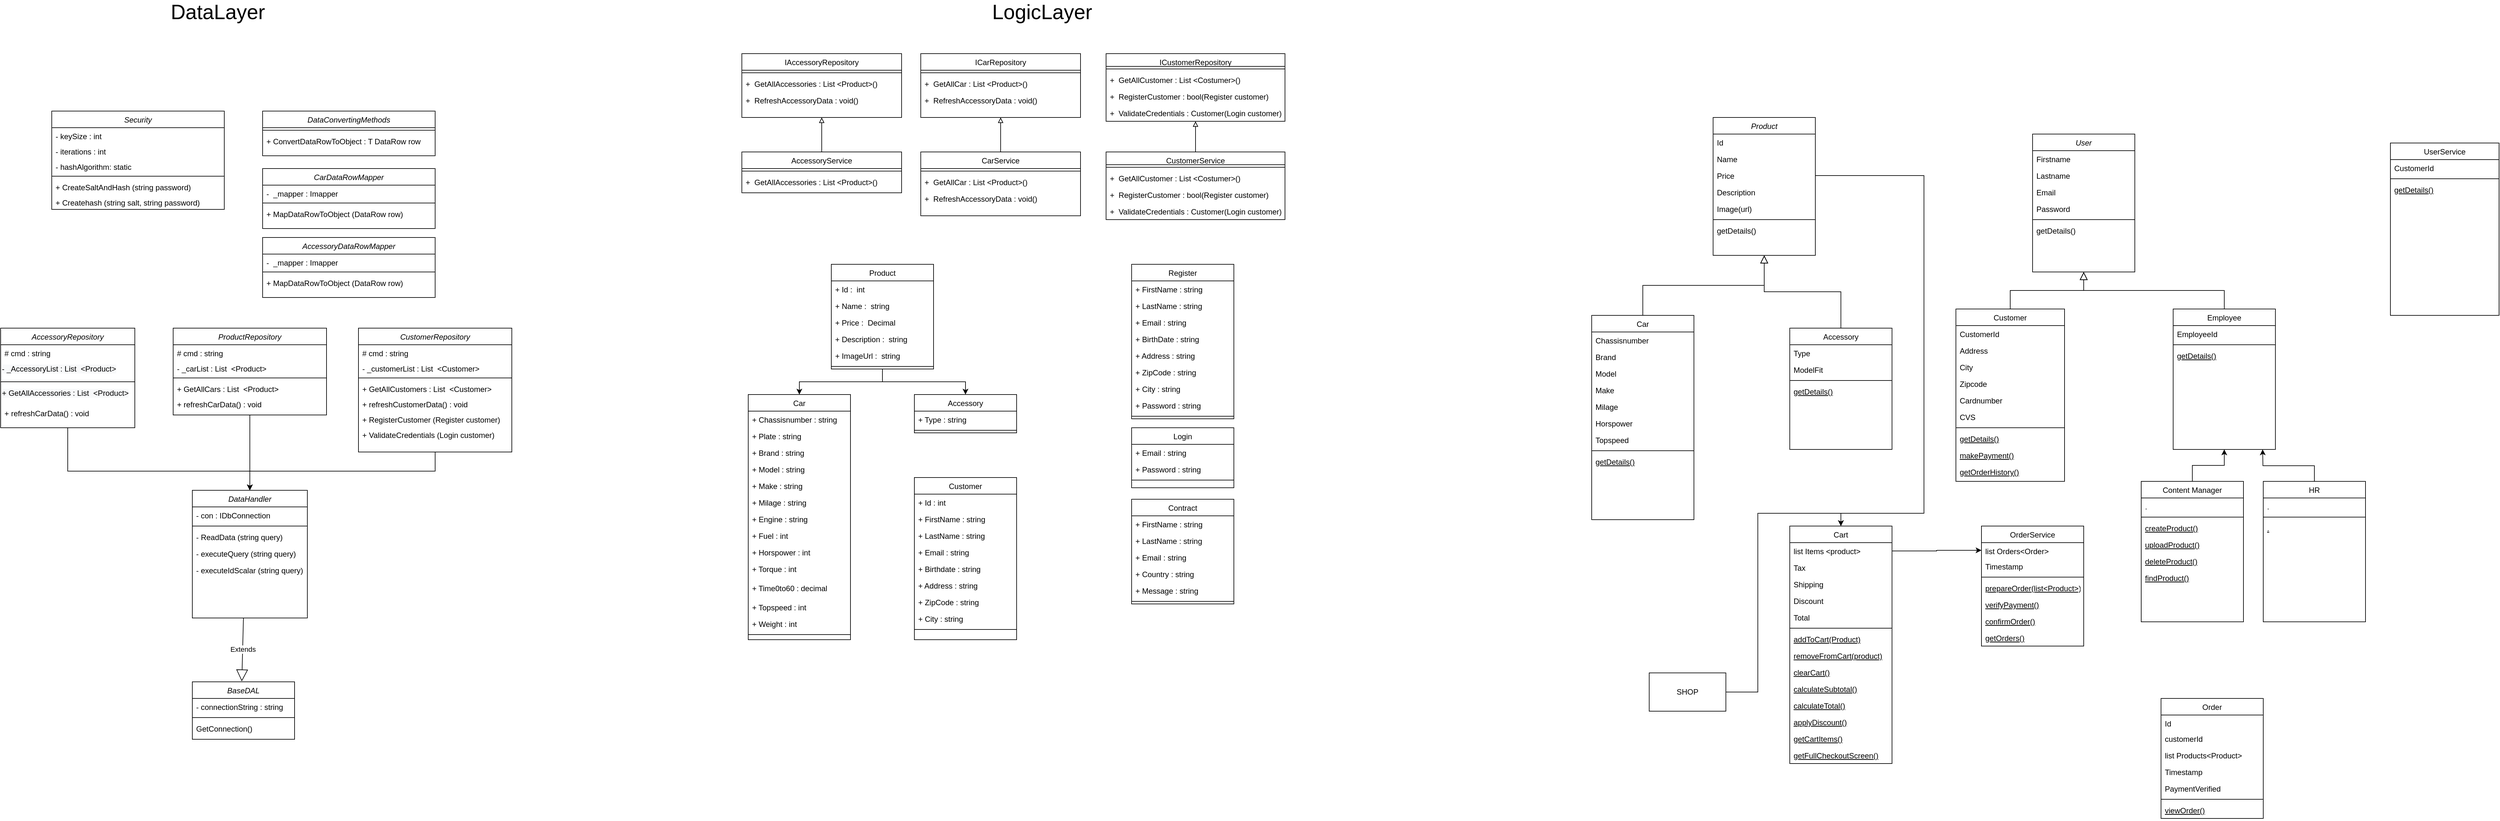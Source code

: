 <mxfile version="20.2.3" type="device"><diagram id="C5RBs43oDa-KdzZeNtuy" name="Page-1"><mxGraphModel dx="3038" dy="2088" grid="1" gridSize="10" guides="1" tooltips="1" connect="1" arrows="1" fold="1" page="1" pageScale="1" pageWidth="827" pageHeight="1169" background="none" math="0" shadow="0"><root><mxCell id="WIyWlLk6GJQsqaUBKTNV-0"/><mxCell id="WIyWlLk6GJQsqaUBKTNV-1" parent="WIyWlLk6GJQsqaUBKTNV-0"/><mxCell id="zkfFHV4jXpPFQw0GAbJ--0" value="Product" style="swimlane;fontStyle=2;align=center;verticalAlign=top;childLayout=stackLayout;horizontal=1;startSize=26;horizontalStack=0;resizeParent=1;resizeLast=0;collapsible=1;marginBottom=0;rounded=0;shadow=0;strokeWidth=1;" parent="WIyWlLk6GJQsqaUBKTNV-1" vertex="1"><mxGeometry x="1300" y="130" width="160" height="216" as="geometry"><mxRectangle x="230" y="140" width="160" height="26" as="alternateBounds"/></mxGeometry></mxCell><mxCell id="zkfFHV4jXpPFQw0GAbJ--1" value="Id" style="text;align=left;verticalAlign=top;spacingLeft=4;spacingRight=4;overflow=hidden;rotatable=0;points=[[0,0.5],[1,0.5]];portConstraint=eastwest;" parent="zkfFHV4jXpPFQw0GAbJ--0" vertex="1"><mxGeometry y="26" width="160" height="26" as="geometry"/></mxCell><mxCell id="z_AS2hBr07zgVseAS8Cu-26" value="Name" style="text;align=left;verticalAlign=top;spacingLeft=4;spacingRight=4;overflow=hidden;rotatable=0;points=[[0,0.5],[1,0.5]];portConstraint=eastwest;rounded=0;shadow=0;html=0;" parent="zkfFHV4jXpPFQw0GAbJ--0" vertex="1"><mxGeometry y="52" width="160" height="26" as="geometry"/></mxCell><mxCell id="z_AS2hBr07zgVseAS8Cu-25" value="Price" style="text;align=left;verticalAlign=top;spacingLeft=4;spacingRight=4;overflow=hidden;rotatable=0;points=[[0,0.5],[1,0.5]];portConstraint=eastwest;rounded=0;shadow=0;html=0;" parent="zkfFHV4jXpPFQw0GAbJ--0" vertex="1"><mxGeometry y="78" width="160" height="26" as="geometry"/></mxCell><mxCell id="z_AS2hBr07zgVseAS8Cu-45" value="Description" style="text;align=left;verticalAlign=top;spacingLeft=4;spacingRight=4;overflow=hidden;rotatable=0;points=[[0,0.5],[1,0.5]];portConstraint=eastwest;rounded=0;shadow=0;html=0;" parent="zkfFHV4jXpPFQw0GAbJ--0" vertex="1"><mxGeometry y="104" width="160" height="26" as="geometry"/></mxCell><mxCell id="zkfFHV4jXpPFQw0GAbJ--3" value="Image(url)" style="text;align=left;verticalAlign=top;spacingLeft=4;spacingRight=4;overflow=hidden;rotatable=0;points=[[0,0.5],[1,0.5]];portConstraint=eastwest;rounded=0;shadow=0;html=0;" parent="zkfFHV4jXpPFQw0GAbJ--0" vertex="1"><mxGeometry y="130" width="160" height="26" as="geometry"/></mxCell><mxCell id="zkfFHV4jXpPFQw0GAbJ--4" value="" style="line;html=1;strokeWidth=1;align=left;verticalAlign=middle;spacingTop=-1;spacingLeft=3;spacingRight=3;rotatable=0;labelPosition=right;points=[];portConstraint=eastwest;" parent="zkfFHV4jXpPFQw0GAbJ--0" vertex="1"><mxGeometry y="156" width="160" height="8" as="geometry"/></mxCell><mxCell id="z_AS2hBr07zgVseAS8Cu-24" value="getDetails()" style="text;align=left;verticalAlign=top;spacingLeft=4;spacingRight=4;overflow=hidden;rotatable=0;points=[[0,0.5],[1,0.5]];portConstraint=eastwest;" parent="zkfFHV4jXpPFQw0GAbJ--0" vertex="1"><mxGeometry y="164" width="160" height="26" as="geometry"/></mxCell><mxCell id="zkfFHV4jXpPFQw0GAbJ--6" value="Car" style="swimlane;fontStyle=0;align=center;verticalAlign=top;childLayout=stackLayout;horizontal=1;startSize=26;horizontalStack=0;resizeParent=1;resizeLast=0;collapsible=1;marginBottom=0;rounded=0;shadow=0;strokeWidth=1;" parent="WIyWlLk6GJQsqaUBKTNV-1" vertex="1"><mxGeometry x="1110" y="440" width="160" height="320" as="geometry"><mxRectangle x="130" y="380" width="160" height="26" as="alternateBounds"/></mxGeometry></mxCell><mxCell id="z_AS2hBr07zgVseAS8Cu-33" value="Chassisnumber" style="text;align=left;verticalAlign=top;spacingLeft=4;spacingRight=4;overflow=hidden;rotatable=0;points=[[0,0.5],[1,0.5]];portConstraint=eastwest;" parent="zkfFHV4jXpPFQw0GAbJ--6" vertex="1"><mxGeometry y="26" width="160" height="26" as="geometry"/></mxCell><mxCell id="zkfFHV4jXpPFQw0GAbJ--7" value="Brand" style="text;align=left;verticalAlign=top;spacingLeft=4;spacingRight=4;overflow=hidden;rotatable=0;points=[[0,0.5],[1,0.5]];portConstraint=eastwest;" parent="zkfFHV4jXpPFQw0GAbJ--6" vertex="1"><mxGeometry y="52" width="160" height="26" as="geometry"/></mxCell><mxCell id="z_AS2hBr07zgVseAS8Cu-30" value="Model" style="text;align=left;verticalAlign=top;spacingLeft=4;spacingRight=4;overflow=hidden;rotatable=0;points=[[0,0.5],[1,0.5]];portConstraint=eastwest;rounded=0;shadow=0;html=0;" parent="zkfFHV4jXpPFQw0GAbJ--6" vertex="1"><mxGeometry y="78" width="160" height="26" as="geometry"/></mxCell><mxCell id="z_AS2hBr07zgVseAS8Cu-34" value="Make" style="text;align=left;verticalAlign=top;spacingLeft=4;spacingRight=4;overflow=hidden;rotatable=0;points=[[0,0.5],[1,0.5]];portConstraint=eastwest;rounded=0;shadow=0;html=0;" parent="zkfFHV4jXpPFQw0GAbJ--6" vertex="1"><mxGeometry y="104" width="160" height="26" as="geometry"/></mxCell><mxCell id="z_AS2hBr07zgVseAS8Cu-35" value="Milage" style="text;align=left;verticalAlign=top;spacingLeft=4;spacingRight=4;overflow=hidden;rotatable=0;points=[[0,0.5],[1,0.5]];portConstraint=eastwest;rounded=0;shadow=0;html=0;" parent="zkfFHV4jXpPFQw0GAbJ--6" vertex="1"><mxGeometry y="130" width="160" height="26" as="geometry"/></mxCell><mxCell id="z_AS2hBr07zgVseAS8Cu-36" value="Horspower" style="text;align=left;verticalAlign=top;spacingLeft=4;spacingRight=4;overflow=hidden;rotatable=0;points=[[0,0.5],[1,0.5]];portConstraint=eastwest;rounded=0;shadow=0;html=0;" parent="zkfFHV4jXpPFQw0GAbJ--6" vertex="1"><mxGeometry y="156" width="160" height="26" as="geometry"/></mxCell><mxCell id="z_AS2hBr07zgVseAS8Cu-37" value="Topspeed" style="text;align=left;verticalAlign=top;spacingLeft=4;spacingRight=4;overflow=hidden;rotatable=0;points=[[0,0.5],[1,0.5]];portConstraint=eastwest;rounded=0;shadow=0;html=0;" parent="zkfFHV4jXpPFQw0GAbJ--6" vertex="1"><mxGeometry y="182" width="160" height="26" as="geometry"/></mxCell><mxCell id="zkfFHV4jXpPFQw0GAbJ--9" value="" style="line;html=1;strokeWidth=1;align=left;verticalAlign=middle;spacingTop=-1;spacingLeft=3;spacingRight=3;rotatable=0;labelPosition=right;points=[];portConstraint=eastwest;" parent="zkfFHV4jXpPFQw0GAbJ--6" vertex="1"><mxGeometry y="208" width="160" height="8" as="geometry"/></mxCell><mxCell id="zkfFHV4jXpPFQw0GAbJ--10" value="getDetails()" style="text;align=left;verticalAlign=top;spacingLeft=4;spacingRight=4;overflow=hidden;rotatable=0;points=[[0,0.5],[1,0.5]];portConstraint=eastwest;fontStyle=4" parent="zkfFHV4jXpPFQw0GAbJ--6" vertex="1"><mxGeometry y="216" width="160" height="26" as="geometry"/></mxCell><mxCell id="zkfFHV4jXpPFQw0GAbJ--12" value="" style="endArrow=block;endSize=10;endFill=0;shadow=0;strokeWidth=1;rounded=0;edgeStyle=elbowEdgeStyle;elbow=vertical;" parent="WIyWlLk6GJQsqaUBKTNV-1" source="zkfFHV4jXpPFQw0GAbJ--6" target="zkfFHV4jXpPFQw0GAbJ--0" edge="1"><mxGeometry width="160" relative="1" as="geometry"><mxPoint x="1280" y="303" as="sourcePoint"/><mxPoint x="1280" y="303" as="targetPoint"/></mxGeometry></mxCell><mxCell id="zkfFHV4jXpPFQw0GAbJ--16" value="" style="endArrow=block;endSize=10;endFill=0;shadow=0;strokeWidth=1;rounded=0;edgeStyle=elbowEdgeStyle;elbow=vertical;exitX=0.5;exitY=0;exitDx=0;exitDy=0;" parent="WIyWlLk6GJQsqaUBKTNV-1" source="z_AS2hBr07zgVseAS8Cu-57" target="zkfFHV4jXpPFQw0GAbJ--0" edge="1"><mxGeometry width="160" relative="1" as="geometry"><mxPoint x="1490" y="460" as="sourcePoint"/><mxPoint x="1390" y="371" as="targetPoint"/></mxGeometry></mxCell><mxCell id="z_AS2hBr07zgVseAS8Cu-0" value="User" style="swimlane;fontStyle=2;align=center;verticalAlign=top;childLayout=stackLayout;horizontal=1;startSize=26;horizontalStack=0;resizeParent=1;resizeLast=0;collapsible=1;marginBottom=0;rounded=0;shadow=0;strokeWidth=1;" parent="WIyWlLk6GJQsqaUBKTNV-1" vertex="1"><mxGeometry x="1800" y="156" width="160" height="216" as="geometry"><mxRectangle x="230" y="140" width="160" height="26" as="alternateBounds"/></mxGeometry></mxCell><mxCell id="z_AS2hBr07zgVseAS8Cu-73" value="Firstname" style="text;align=left;verticalAlign=top;spacingLeft=4;spacingRight=4;overflow=hidden;rotatable=0;points=[[0,0.5],[1,0.5]];portConstraint=eastwest;rounded=0;shadow=0;html=0;" parent="z_AS2hBr07zgVseAS8Cu-0" vertex="1"><mxGeometry y="26" width="160" height="26" as="geometry"/></mxCell><mxCell id="z_AS2hBr07zgVseAS8Cu-74" value="Lastname" style="text;align=left;verticalAlign=top;spacingLeft=4;spacingRight=4;overflow=hidden;rotatable=0;points=[[0,0.5],[1,0.5]];portConstraint=eastwest;rounded=0;shadow=0;html=0;" parent="z_AS2hBr07zgVseAS8Cu-0" vertex="1"><mxGeometry y="52" width="160" height="26" as="geometry"/></mxCell><mxCell id="z_AS2hBr07zgVseAS8Cu-75" value="Email" style="text;align=left;verticalAlign=top;spacingLeft=4;spacingRight=4;overflow=hidden;rotatable=0;points=[[0,0.5],[1,0.5]];portConstraint=eastwest;rounded=0;shadow=0;html=0;" parent="z_AS2hBr07zgVseAS8Cu-0" vertex="1"><mxGeometry y="78" width="160" height="26" as="geometry"/></mxCell><mxCell id="ykQJb84rhQ14OERuQwhk-0" value="Password" style="text;align=left;verticalAlign=top;spacingLeft=4;spacingRight=4;overflow=hidden;rotatable=0;points=[[0,0.5],[1,0.5]];portConstraint=eastwest;rounded=0;shadow=0;html=0;" parent="z_AS2hBr07zgVseAS8Cu-0" vertex="1"><mxGeometry y="104" width="160" height="26" as="geometry"/></mxCell><mxCell id="z_AS2hBr07zgVseAS8Cu-4" value="" style="line;html=1;strokeWidth=1;align=left;verticalAlign=middle;spacingTop=-1;spacingLeft=3;spacingRight=3;rotatable=0;labelPosition=right;points=[];portConstraint=eastwest;" parent="z_AS2hBr07zgVseAS8Cu-0" vertex="1"><mxGeometry y="130" width="160" height="8" as="geometry"/></mxCell><mxCell id="z_AS2hBr07zgVseAS8Cu-5" value="getDetails()" style="text;align=left;verticalAlign=top;spacingLeft=4;spacingRight=4;overflow=hidden;rotatable=0;points=[[0,0.5],[1,0.5]];portConstraint=eastwest;" parent="z_AS2hBr07zgVseAS8Cu-0" vertex="1"><mxGeometry y="138" width="160" height="26" as="geometry"/></mxCell><mxCell id="z_AS2hBr07zgVseAS8Cu-6" value="Customer" style="swimlane;fontStyle=0;align=center;verticalAlign=top;childLayout=stackLayout;horizontal=1;startSize=26;horizontalStack=0;resizeParent=1;resizeLast=0;collapsible=1;marginBottom=0;rounded=0;shadow=0;strokeWidth=1;" parent="WIyWlLk6GJQsqaUBKTNV-1" vertex="1"><mxGeometry x="1680" y="430" width="170" height="270" as="geometry"><mxRectangle x="130" y="380" width="160" height="26" as="alternateBounds"/></mxGeometry></mxCell><mxCell id="z_AS2hBr07zgVseAS8Cu-89" value="CustomerId" style="text;align=left;verticalAlign=top;spacingLeft=4;spacingRight=4;overflow=hidden;rotatable=0;points=[[0,0.5],[1,0.5]];portConstraint=eastwest;rounded=0;shadow=0;html=0;" parent="z_AS2hBr07zgVseAS8Cu-6" vertex="1"><mxGeometry y="26" width="170" height="26" as="geometry"/></mxCell><mxCell id="vHCve6Bu9Q3vQpp5wZjC-1" value="Address" style="text;align=left;verticalAlign=top;spacingLeft=4;spacingRight=4;overflow=hidden;rotatable=0;points=[[0,0.5],[1,0.5]];portConstraint=eastwest;rounded=0;shadow=0;html=0;" parent="z_AS2hBr07zgVseAS8Cu-6" vertex="1"><mxGeometry y="52" width="170" height="26" as="geometry"/></mxCell><mxCell id="z_AS2hBr07zgVseAS8Cu-88" value="City" style="text;align=left;verticalAlign=top;spacingLeft=4;spacingRight=4;overflow=hidden;rotatable=0;points=[[0,0.5],[1,0.5]];portConstraint=eastwest;rounded=0;shadow=0;html=0;" parent="z_AS2hBr07zgVseAS8Cu-6" vertex="1"><mxGeometry y="78" width="170" height="26" as="geometry"/></mxCell><mxCell id="z_AS2hBr07zgVseAS8Cu-85" value="Zipcode" style="text;align=left;verticalAlign=top;spacingLeft=4;spacingRight=4;overflow=hidden;rotatable=0;points=[[0,0.5],[1,0.5]];portConstraint=eastwest;rounded=0;shadow=0;html=0;" parent="z_AS2hBr07zgVseAS8Cu-6" vertex="1"><mxGeometry y="104" width="170" height="26" as="geometry"/></mxCell><mxCell id="z_AS2hBr07zgVseAS8Cu-94" value="Cardnumber" style="text;align=left;verticalAlign=top;spacingLeft=4;spacingRight=4;overflow=hidden;rotatable=0;points=[[0,0.5],[1,0.5]];portConstraint=eastwest;rounded=0;shadow=0;html=0;" parent="z_AS2hBr07zgVseAS8Cu-6" vertex="1"><mxGeometry y="130" width="170" height="26" as="geometry"/></mxCell><mxCell id="z_AS2hBr07zgVseAS8Cu-93" value="CVS" style="text;align=left;verticalAlign=top;spacingLeft=4;spacingRight=4;overflow=hidden;rotatable=0;points=[[0,0.5],[1,0.5]];portConstraint=eastwest;rounded=0;shadow=0;html=0;" parent="z_AS2hBr07zgVseAS8Cu-6" vertex="1"><mxGeometry y="156" width="170" height="26" as="geometry"/></mxCell><mxCell id="z_AS2hBr07zgVseAS8Cu-9" value="" style="line;html=1;strokeWidth=1;align=left;verticalAlign=middle;spacingTop=-1;spacingLeft=3;spacingRight=3;rotatable=0;labelPosition=right;points=[];portConstraint=eastwest;" parent="z_AS2hBr07zgVseAS8Cu-6" vertex="1"><mxGeometry y="182" width="170" height="8" as="geometry"/></mxCell><mxCell id="z_AS2hBr07zgVseAS8Cu-10" value="getDetails()" style="text;align=left;verticalAlign=top;spacingLeft=4;spacingRight=4;overflow=hidden;rotatable=0;points=[[0,0.5],[1,0.5]];portConstraint=eastwest;fontStyle=4" parent="z_AS2hBr07zgVseAS8Cu-6" vertex="1"><mxGeometry y="190" width="170" height="26" as="geometry"/></mxCell><mxCell id="ykQJb84rhQ14OERuQwhk-2" value="makePayment()" style="text;align=left;verticalAlign=top;spacingLeft=4;spacingRight=4;overflow=hidden;rotatable=0;points=[[0,0.5],[1,0.5]];portConstraint=eastwest;fontStyle=4" parent="z_AS2hBr07zgVseAS8Cu-6" vertex="1"><mxGeometry y="216" width="170" height="26" as="geometry"/></mxCell><mxCell id="ykQJb84rhQ14OERuQwhk-11" value="getOrderHistory()" style="text;align=left;verticalAlign=top;spacingLeft=4;spacingRight=4;overflow=hidden;rotatable=0;points=[[0,0.5],[1,0.5]];portConstraint=eastwest;fontStyle=4" parent="z_AS2hBr07zgVseAS8Cu-6" vertex="1"><mxGeometry y="242" width="170" height="26" as="geometry"/></mxCell><mxCell id="z_AS2hBr07zgVseAS8Cu-12" value="" style="endArrow=block;endSize=10;endFill=0;shadow=0;strokeWidth=1;rounded=0;edgeStyle=elbowEdgeStyle;elbow=vertical;" parent="WIyWlLk6GJQsqaUBKTNV-1" source="z_AS2hBr07zgVseAS8Cu-6" target="z_AS2hBr07zgVseAS8Cu-0" edge="1"><mxGeometry width="160" relative="1" as="geometry"><mxPoint x="1750" y="273" as="sourcePoint"/><mxPoint x="1750" y="273" as="targetPoint"/></mxGeometry></mxCell><mxCell id="z_AS2hBr07zgVseAS8Cu-16" value="" style="endArrow=block;endSize=10;endFill=0;shadow=0;strokeWidth=1;rounded=0;edgeStyle=elbowEdgeStyle;elbow=vertical;exitX=0.5;exitY=0;exitDx=0;exitDy=0;" parent="WIyWlLk6GJQsqaUBKTNV-1" source="z_AS2hBr07zgVseAS8Cu-76" target="z_AS2hBr07zgVseAS8Cu-0" edge="1"><mxGeometry width="160" relative="1" as="geometry"><mxPoint x="1960" y="430" as="sourcePoint"/><mxPoint x="1860" y="341" as="targetPoint"/></mxGeometry></mxCell><mxCell id="z_AS2hBr07zgVseAS8Cu-57" value="Accessory" style="swimlane;fontStyle=0;align=center;verticalAlign=top;childLayout=stackLayout;horizontal=1;startSize=26;horizontalStack=0;resizeParent=1;resizeLast=0;collapsible=1;marginBottom=0;rounded=0;shadow=0;strokeWidth=1;" parent="WIyWlLk6GJQsqaUBKTNV-1" vertex="1"><mxGeometry x="1420" y="460" width="160" height="190" as="geometry"><mxRectangle x="130" y="380" width="160" height="26" as="alternateBounds"/></mxGeometry></mxCell><mxCell id="ykQJb84rhQ14OERuQwhk-12" value="Type" style="text;align=left;verticalAlign=top;spacingLeft=4;spacingRight=4;overflow=hidden;rotatable=0;points=[[0,0.5],[1,0.5]];portConstraint=eastwest;" parent="z_AS2hBr07zgVseAS8Cu-57" vertex="1"><mxGeometry y="26" width="160" height="26" as="geometry"/></mxCell><mxCell id="z_AS2hBr07zgVseAS8Cu-64" value="ModelFit" style="text;align=left;verticalAlign=top;spacingLeft=4;spacingRight=4;overflow=hidden;rotatable=0;points=[[0,0.5],[1,0.5]];portConstraint=eastwest;" parent="z_AS2hBr07zgVseAS8Cu-57" vertex="1"><mxGeometry y="52" width="160" height="26" as="geometry"/></mxCell><mxCell id="z_AS2hBr07zgVseAS8Cu-60" value="" style="line;html=1;strokeWidth=1;align=left;verticalAlign=middle;spacingTop=-1;spacingLeft=3;spacingRight=3;rotatable=0;labelPosition=right;points=[];portConstraint=eastwest;" parent="z_AS2hBr07zgVseAS8Cu-57" vertex="1"><mxGeometry y="78" width="160" height="8" as="geometry"/></mxCell><mxCell id="z_AS2hBr07zgVseAS8Cu-61" value="getDetails()" style="text;align=left;verticalAlign=top;spacingLeft=4;spacingRight=4;overflow=hidden;rotatable=0;points=[[0,0.5],[1,0.5]];portConstraint=eastwest;fontStyle=4" parent="z_AS2hBr07zgVseAS8Cu-57" vertex="1"><mxGeometry y="86" width="160" height="26" as="geometry"/></mxCell><mxCell id="z_AS2hBr07zgVseAS8Cu-76" value="Employee" style="swimlane;fontStyle=0;align=center;verticalAlign=top;childLayout=stackLayout;horizontal=1;startSize=26;horizontalStack=0;resizeParent=1;resizeLast=0;collapsible=1;marginBottom=0;rounded=0;shadow=0;strokeWidth=1;" parent="WIyWlLk6GJQsqaUBKTNV-1" vertex="1"><mxGeometry x="2020" y="430" width="160" height="220" as="geometry"><mxRectangle x="130" y="380" width="160" height="26" as="alternateBounds"/></mxGeometry></mxCell><mxCell id="z_AS2hBr07zgVseAS8Cu-95" value="EmployeeId" style="text;align=left;verticalAlign=top;spacingLeft=4;spacingRight=4;overflow=hidden;rotatable=0;points=[[0,0.5],[1,0.5]];portConstraint=eastwest;" parent="z_AS2hBr07zgVseAS8Cu-76" vertex="1"><mxGeometry y="26" width="160" height="26" as="geometry"/></mxCell><mxCell id="z_AS2hBr07zgVseAS8Cu-82" value="" style="line;html=1;strokeWidth=1;align=left;verticalAlign=middle;spacingTop=-1;spacingLeft=3;spacingRight=3;rotatable=0;labelPosition=right;points=[];portConstraint=eastwest;" parent="z_AS2hBr07zgVseAS8Cu-76" vertex="1"><mxGeometry y="52" width="160" height="8" as="geometry"/></mxCell><mxCell id="z_AS2hBr07zgVseAS8Cu-83" value="getDetails()" style="text;align=left;verticalAlign=top;spacingLeft=4;spacingRight=4;overflow=hidden;rotatable=0;points=[[0,0.5],[1,0.5]];portConstraint=eastwest;fontStyle=4" parent="z_AS2hBr07zgVseAS8Cu-76" vertex="1"><mxGeometry y="60" width="160" height="26" as="geometry"/></mxCell><mxCell id="z_AS2hBr07zgVseAS8Cu-97" value="Order" style="swimlane;fontStyle=0;align=center;verticalAlign=top;childLayout=stackLayout;horizontal=1;startSize=26;horizontalStack=0;resizeParent=1;resizeLast=0;collapsible=1;marginBottom=0;rounded=0;shadow=0;strokeWidth=1;" parent="WIyWlLk6GJQsqaUBKTNV-1" vertex="1"><mxGeometry x="2001" y="1040" width="160" height="188" as="geometry"><mxRectangle x="130" y="380" width="160" height="26" as="alternateBounds"/></mxGeometry></mxCell><mxCell id="z_AS2hBr07zgVseAS8Cu-98" value="Id" style="text;align=left;verticalAlign=top;spacingLeft=4;spacingRight=4;overflow=hidden;rotatable=0;points=[[0,0.5],[1,0.5]];portConstraint=eastwest;" parent="z_AS2hBr07zgVseAS8Cu-97" vertex="1"><mxGeometry y="26" width="160" height="24" as="geometry"/></mxCell><mxCell id="z_AS2hBr07zgVseAS8Cu-100" value="customerId" style="text;align=left;verticalAlign=top;spacingLeft=4;spacingRight=4;overflow=hidden;rotatable=0;points=[[0,0.5],[1,0.5]];portConstraint=eastwest;rounded=0;shadow=0;html=0;" parent="z_AS2hBr07zgVseAS8Cu-97" vertex="1"><mxGeometry y="50" width="160" height="26" as="geometry"/></mxCell><mxCell id="z_AS2hBr07zgVseAS8Cu-119" value="list Products&lt;Product&gt;" style="text;align=left;verticalAlign=top;spacingLeft=4;spacingRight=4;overflow=hidden;rotatable=0;points=[[0,0.5],[1,0.5]];portConstraint=eastwest;rounded=0;shadow=0;html=0;" parent="z_AS2hBr07zgVseAS8Cu-97" vertex="1"><mxGeometry y="76" width="160" height="26" as="geometry"/></mxCell><mxCell id="z_AS2hBr07zgVseAS8Cu-101" value="Timestamp" style="text;align=left;verticalAlign=top;spacingLeft=4;spacingRight=4;overflow=hidden;rotatable=0;points=[[0,0.5],[1,0.5]];portConstraint=eastwest;rounded=0;shadow=0;html=0;" parent="z_AS2hBr07zgVseAS8Cu-97" vertex="1"><mxGeometry y="102" width="160" height="26" as="geometry"/></mxCell><mxCell id="ykQJb84rhQ14OERuQwhk-30" value="PaymentVerified" style="text;align=left;verticalAlign=top;spacingLeft=4;spacingRight=4;overflow=hidden;rotatable=0;points=[[0,0.5],[1,0.5]];portConstraint=eastwest;rounded=0;shadow=0;html=0;" parent="z_AS2hBr07zgVseAS8Cu-97" vertex="1"><mxGeometry y="128" width="160" height="26" as="geometry"/></mxCell><mxCell id="z_AS2hBr07zgVseAS8Cu-109" value="" style="line;html=1;strokeWidth=1;align=left;verticalAlign=middle;spacingTop=-1;spacingLeft=3;spacingRight=3;rotatable=0;labelPosition=right;points=[];portConstraint=eastwest;" parent="z_AS2hBr07zgVseAS8Cu-97" vertex="1"><mxGeometry y="154" width="160" height="8" as="geometry"/></mxCell><mxCell id="z_AS2hBr07zgVseAS8Cu-118" value="viewOrder()" style="text;align=left;verticalAlign=top;spacingLeft=4;spacingRight=4;overflow=hidden;rotatable=0;points=[[0,0.5],[1,0.5]];portConstraint=eastwest;fontStyle=4" parent="z_AS2hBr07zgVseAS8Cu-97" vertex="1"><mxGeometry y="162" width="160" height="26" as="geometry"/></mxCell><mxCell id="ykQJb84rhQ14OERuQwhk-3" value="Cart" style="swimlane;fontStyle=0;align=center;verticalAlign=top;childLayout=stackLayout;horizontal=1;startSize=26;horizontalStack=0;resizeParent=1;resizeLast=0;collapsible=1;marginBottom=0;rounded=0;shadow=0;strokeWidth=1;" parent="WIyWlLk6GJQsqaUBKTNV-1" vertex="1"><mxGeometry x="1420" y="770" width="160" height="372" as="geometry"><mxRectangle x="130" y="380" width="160" height="26" as="alternateBounds"/></mxGeometry></mxCell><mxCell id="ykQJb84rhQ14OERuQwhk-4" value="list Items &lt;product&gt;" style="text;align=left;verticalAlign=top;spacingLeft=4;spacingRight=4;overflow=hidden;rotatable=0;points=[[0,0.5],[1,0.5]];portConstraint=eastwest;" parent="ykQJb84rhQ14OERuQwhk-3" vertex="1"><mxGeometry y="26" width="160" height="26" as="geometry"/></mxCell><mxCell id="ykQJb84rhQ14OERuQwhk-23" value="Tax" style="text;align=left;verticalAlign=top;spacingLeft=4;spacingRight=4;overflow=hidden;rotatable=0;points=[[0,0.5],[1,0.5]];portConstraint=eastwest;" parent="ykQJb84rhQ14OERuQwhk-3" vertex="1"><mxGeometry y="52" width="160" height="26" as="geometry"/></mxCell><mxCell id="ykQJb84rhQ14OERuQwhk-24" value="Shipping" style="text;align=left;verticalAlign=top;spacingLeft=4;spacingRight=4;overflow=hidden;rotatable=0;points=[[0,0.5],[1,0.5]];portConstraint=eastwest;" parent="ykQJb84rhQ14OERuQwhk-3" vertex="1"><mxGeometry y="78" width="160" height="26" as="geometry"/></mxCell><mxCell id="ykQJb84rhQ14OERuQwhk-26" value="Discount" style="text;align=left;verticalAlign=top;spacingLeft=4;spacingRight=4;overflow=hidden;rotatable=0;points=[[0,0.5],[1,0.5]];portConstraint=eastwest;" parent="ykQJb84rhQ14OERuQwhk-3" vertex="1"><mxGeometry y="104" width="160" height="26" as="geometry"/></mxCell><mxCell id="ykQJb84rhQ14OERuQwhk-25" value="Total" style="text;align=left;verticalAlign=top;spacingLeft=4;spacingRight=4;overflow=hidden;rotatable=0;points=[[0,0.5],[1,0.5]];portConstraint=eastwest;" parent="ykQJb84rhQ14OERuQwhk-3" vertex="1"><mxGeometry y="130" width="160" height="26" as="geometry"/></mxCell><mxCell id="ykQJb84rhQ14OERuQwhk-6" value="" style="line;html=1;strokeWidth=1;align=left;verticalAlign=middle;spacingTop=-1;spacingLeft=3;spacingRight=3;rotatable=0;labelPosition=right;points=[];portConstraint=eastwest;" parent="ykQJb84rhQ14OERuQwhk-3" vertex="1"><mxGeometry y="156" width="160" height="8" as="geometry"/></mxCell><mxCell id="ykQJb84rhQ14OERuQwhk-9" value="addToCart(Product)" style="text;align=left;verticalAlign=top;spacingLeft=4;spacingRight=4;overflow=hidden;rotatable=0;points=[[0,0.5],[1,0.5]];portConstraint=eastwest;fontStyle=4" parent="ykQJb84rhQ14OERuQwhk-3" vertex="1"><mxGeometry y="164" width="160" height="26" as="geometry"/></mxCell><mxCell id="ykQJb84rhQ14OERuQwhk-8" value="removeFromCart(product)" style="text;align=left;verticalAlign=top;spacingLeft=4;spacingRight=4;overflow=hidden;rotatable=0;points=[[0,0.5],[1,0.5]];portConstraint=eastwest;fontStyle=4" parent="ykQJb84rhQ14OERuQwhk-3" vertex="1"><mxGeometry y="190" width="160" height="26" as="geometry"/></mxCell><mxCell id="ykQJb84rhQ14OERuQwhk-10" value="clearCart()" style="text;align=left;verticalAlign=top;spacingLeft=4;spacingRight=4;overflow=hidden;rotatable=0;points=[[0,0.5],[1,0.5]];portConstraint=eastwest;fontStyle=4" parent="ykQJb84rhQ14OERuQwhk-3" vertex="1"><mxGeometry y="216" width="160" height="26" as="geometry"/></mxCell><mxCell id="ykQJb84rhQ14OERuQwhk-7" value="calculateSubtotal()" style="text;align=left;verticalAlign=top;spacingLeft=4;spacingRight=4;overflow=hidden;rotatable=0;points=[[0,0.5],[1,0.5]];portConstraint=eastwest;fontStyle=4" parent="ykQJb84rhQ14OERuQwhk-3" vertex="1"><mxGeometry y="242" width="160" height="26" as="geometry"/></mxCell><mxCell id="ykQJb84rhQ14OERuQwhk-22" value="calculateTotal()" style="text;align=left;verticalAlign=top;spacingLeft=4;spacingRight=4;overflow=hidden;rotatable=0;points=[[0,0.5],[1,0.5]];portConstraint=eastwest;fontStyle=4" parent="ykQJb84rhQ14OERuQwhk-3" vertex="1"><mxGeometry y="268" width="160" height="26" as="geometry"/></mxCell><mxCell id="ykQJb84rhQ14OERuQwhk-21" value="applyDiscount()" style="text;align=left;verticalAlign=top;spacingLeft=4;spacingRight=4;overflow=hidden;rotatable=0;points=[[0,0.5],[1,0.5]];portConstraint=eastwest;fontStyle=4" parent="ykQJb84rhQ14OERuQwhk-3" vertex="1"><mxGeometry y="294" width="160" height="26" as="geometry"/></mxCell><mxCell id="HW4zduBVsqlbIs6N75el-0" value="getCartItems()" style="text;align=left;verticalAlign=top;spacingLeft=4;spacingRight=4;overflow=hidden;rotatable=0;points=[[0,0.5],[1,0.5]];portConstraint=eastwest;fontStyle=4" parent="ykQJb84rhQ14OERuQwhk-3" vertex="1"><mxGeometry y="320" width="160" height="26" as="geometry"/></mxCell><mxCell id="ykQJb84rhQ14OERuQwhk-27" value="getFullCheckoutScreen()" style="text;align=left;verticalAlign=top;spacingLeft=4;spacingRight=4;overflow=hidden;rotatable=0;points=[[0,0.5],[1,0.5]];portConstraint=eastwest;fontStyle=4" parent="ykQJb84rhQ14OERuQwhk-3" vertex="1"><mxGeometry y="346" width="160" height="26" as="geometry"/></mxCell><mxCell id="ykQJb84rhQ14OERuQwhk-13" value="OrderService" style="swimlane;fontStyle=0;align=center;verticalAlign=top;childLayout=stackLayout;horizontal=1;startSize=26;horizontalStack=0;resizeParent=1;resizeLast=0;collapsible=1;marginBottom=0;rounded=0;shadow=0;strokeWidth=1;" parent="WIyWlLk6GJQsqaUBKTNV-1" vertex="1"><mxGeometry x="1720" y="770" width="160" height="188" as="geometry"><mxRectangle x="130" y="380" width="160" height="26" as="alternateBounds"/></mxGeometry></mxCell><mxCell id="ykQJb84rhQ14OERuQwhk-14" value="list Orders&lt;Order&gt;" style="text;align=left;verticalAlign=top;spacingLeft=4;spacingRight=4;overflow=hidden;rotatable=0;points=[[0,0.5],[1,0.5]];portConstraint=eastwest;" parent="ykQJb84rhQ14OERuQwhk-13" vertex="1"><mxGeometry y="26" width="160" height="24" as="geometry"/></mxCell><mxCell id="ykQJb84rhQ14OERuQwhk-17" value="Timestamp" style="text;align=left;verticalAlign=top;spacingLeft=4;spacingRight=4;overflow=hidden;rotatable=0;points=[[0,0.5],[1,0.5]];portConstraint=eastwest;rounded=0;shadow=0;html=0;" parent="ykQJb84rhQ14OERuQwhk-13" vertex="1"><mxGeometry y="50" width="160" height="26" as="geometry"/></mxCell><mxCell id="ykQJb84rhQ14OERuQwhk-18" value="" style="line;html=1;strokeWidth=1;align=left;verticalAlign=middle;spacingTop=-1;spacingLeft=3;spacingRight=3;rotatable=0;labelPosition=right;points=[];portConstraint=eastwest;" parent="ykQJb84rhQ14OERuQwhk-13" vertex="1"><mxGeometry y="76" width="160" height="8" as="geometry"/></mxCell><mxCell id="ykQJb84rhQ14OERuQwhk-19" value="prepareOrder(list&lt;Product&gt;)" style="text;align=left;verticalAlign=top;spacingLeft=4;spacingRight=4;overflow=hidden;rotatable=0;points=[[0,0.5],[1,0.5]];portConstraint=eastwest;fontStyle=4" parent="ykQJb84rhQ14OERuQwhk-13" vertex="1"><mxGeometry y="84" width="160" height="26" as="geometry"/></mxCell><mxCell id="ykQJb84rhQ14OERuQwhk-29" value="verifyPayment()" style="text;align=left;verticalAlign=top;spacingLeft=4;spacingRight=4;overflow=hidden;rotatable=0;points=[[0,0.5],[1,0.5]];portConstraint=eastwest;fontStyle=4" parent="ykQJb84rhQ14OERuQwhk-13" vertex="1"><mxGeometry y="110" width="160" height="26" as="geometry"/></mxCell><mxCell id="ykQJb84rhQ14OERuQwhk-20" value="confirmOrder()" style="text;align=left;verticalAlign=top;spacingLeft=4;spacingRight=4;overflow=hidden;rotatable=0;points=[[0,0.5],[1,0.5]];portConstraint=eastwest;fontStyle=4" parent="ykQJb84rhQ14OERuQwhk-13" vertex="1"><mxGeometry y="136" width="160" height="26" as="geometry"/></mxCell><mxCell id="ykQJb84rhQ14OERuQwhk-31" value="getOrders()" style="text;align=left;verticalAlign=top;spacingLeft=4;spacingRight=4;overflow=hidden;rotatable=0;points=[[0,0.5],[1,0.5]];portConstraint=eastwest;fontStyle=4" parent="ykQJb84rhQ14OERuQwhk-13" vertex="1"><mxGeometry y="162" width="160" height="26" as="geometry"/></mxCell><mxCell id="c376ykuXpCns_1THD_a8-5" style="edgeStyle=orthogonalEdgeStyle;rounded=0;orthogonalLoop=1;jettySize=auto;html=1;entryX=0.5;entryY=1;entryDx=0;entryDy=0;" parent="WIyWlLk6GJQsqaUBKTNV-1" source="c376ykuXpCns_1THD_a8-0" target="z_AS2hBr07zgVseAS8Cu-76" edge="1"><mxGeometry relative="1" as="geometry"/></mxCell><mxCell id="c376ykuXpCns_1THD_a8-0" value="Content Manager" style="swimlane;fontStyle=0;align=center;verticalAlign=top;childLayout=stackLayout;horizontal=1;startSize=26;horizontalStack=0;resizeParent=1;resizeLast=0;collapsible=1;marginBottom=0;rounded=0;shadow=0;strokeWidth=1;" parent="WIyWlLk6GJQsqaUBKTNV-1" vertex="1"><mxGeometry x="1970" y="700" width="160" height="220" as="geometry"><mxRectangle x="130" y="380" width="160" height="26" as="alternateBounds"/></mxGeometry></mxCell><mxCell id="c376ykuXpCns_1THD_a8-1" value="." style="text;align=left;verticalAlign=top;spacingLeft=4;spacingRight=4;overflow=hidden;rotatable=0;points=[[0,0.5],[1,0.5]];portConstraint=eastwest;" parent="c376ykuXpCns_1THD_a8-0" vertex="1"><mxGeometry y="26" width="160" height="26" as="geometry"/></mxCell><mxCell id="c376ykuXpCns_1THD_a8-3" value="" style="line;html=1;strokeWidth=1;align=left;verticalAlign=middle;spacingTop=-1;spacingLeft=3;spacingRight=3;rotatable=0;labelPosition=right;points=[];portConstraint=eastwest;" parent="c376ykuXpCns_1THD_a8-0" vertex="1"><mxGeometry y="52" width="160" height="8" as="geometry"/></mxCell><mxCell id="vHCve6Bu9Q3vQpp5wZjC-2" value="createProduct()" style="text;align=left;verticalAlign=top;spacingLeft=4;spacingRight=4;overflow=hidden;rotatable=0;points=[[0,0.5],[1,0.5]];portConstraint=eastwest;fontStyle=4" parent="c376ykuXpCns_1THD_a8-0" vertex="1"><mxGeometry y="60" width="160" height="26" as="geometry"/></mxCell><mxCell id="vHCve6Bu9Q3vQpp5wZjC-3" value="uploadProduct()" style="text;align=left;verticalAlign=top;spacingLeft=4;spacingRight=4;overflow=hidden;rotatable=0;points=[[0,0.5],[1,0.5]];portConstraint=eastwest;fontStyle=4" parent="c376ykuXpCns_1THD_a8-0" vertex="1"><mxGeometry y="86" width="160" height="26" as="geometry"/></mxCell><mxCell id="vHCve6Bu9Q3vQpp5wZjC-4" value="deleteProduct()" style="text;align=left;verticalAlign=top;spacingLeft=4;spacingRight=4;overflow=hidden;rotatable=0;points=[[0,0.5],[1,0.5]];portConstraint=eastwest;fontStyle=4" parent="c376ykuXpCns_1THD_a8-0" vertex="1"><mxGeometry y="112" width="160" height="26" as="geometry"/></mxCell><mxCell id="c376ykuXpCns_1THD_a8-4" value="findProduct()" style="text;align=left;verticalAlign=top;spacingLeft=4;spacingRight=4;overflow=hidden;rotatable=0;points=[[0,0.5],[1,0.5]];portConstraint=eastwest;fontStyle=4" parent="c376ykuXpCns_1THD_a8-0" vertex="1"><mxGeometry y="138" width="160" height="26" as="geometry"/></mxCell><mxCell id="JaKpH4BFc7qG4PN0dsAP-8" style="edgeStyle=orthogonalEdgeStyle;rounded=0;orthogonalLoop=1;jettySize=auto;html=1;" parent="WIyWlLk6GJQsqaUBKTNV-1" source="JaKpH4BFc7qG4PN0dsAP-0" edge="1"><mxGeometry relative="1" as="geometry"><mxPoint x="2160" y="650" as="targetPoint"/></mxGeometry></mxCell><mxCell id="JaKpH4BFc7qG4PN0dsAP-0" value="HR" style="swimlane;fontStyle=0;align=center;verticalAlign=top;childLayout=stackLayout;horizontal=1;startSize=26;horizontalStack=0;resizeParent=1;resizeLast=0;collapsible=1;marginBottom=0;rounded=0;shadow=0;strokeWidth=1;" parent="WIyWlLk6GJQsqaUBKTNV-1" vertex="1"><mxGeometry x="2161" y="700" width="160" height="220" as="geometry"><mxRectangle x="130" y="380" width="160" height="26" as="alternateBounds"/></mxGeometry></mxCell><mxCell id="JaKpH4BFc7qG4PN0dsAP-1" value="." style="text;align=left;verticalAlign=top;spacingLeft=4;spacingRight=4;overflow=hidden;rotatable=0;points=[[0,0.5],[1,0.5]];portConstraint=eastwest;" parent="JaKpH4BFc7qG4PN0dsAP-0" vertex="1"><mxGeometry y="26" width="160" height="26" as="geometry"/></mxCell><mxCell id="JaKpH4BFc7qG4PN0dsAP-3" value="" style="line;html=1;strokeWidth=1;align=left;verticalAlign=middle;spacingTop=-1;spacingLeft=3;spacingRight=3;rotatable=0;labelPosition=right;points=[];portConstraint=eastwest;" parent="JaKpH4BFc7qG4PN0dsAP-0" vertex="1"><mxGeometry y="52" width="160" height="8" as="geometry"/></mxCell><mxCell id="JaKpH4BFc7qG4PN0dsAP-7" value="." style="text;align=left;verticalAlign=top;spacingLeft=4;spacingRight=4;overflow=hidden;rotatable=0;points=[[0,0.5],[1,0.5]];portConstraint=eastwest;fontStyle=4" parent="JaKpH4BFc7qG4PN0dsAP-0" vertex="1"><mxGeometry y="60" width="160" height="26" as="geometry"/></mxCell><mxCell id="JaKpH4BFc7qG4PN0dsAP-9" style="edgeStyle=orthogonalEdgeStyle;rounded=0;orthogonalLoop=1;jettySize=auto;html=1;entryX=0.5;entryY=0;entryDx=0;entryDy=0;" parent="WIyWlLk6GJQsqaUBKTNV-1" source="z_AS2hBr07zgVseAS8Cu-25" target="ykQJb84rhQ14OERuQwhk-3" edge="1"><mxGeometry relative="1" as="geometry"><Array as="points"><mxPoint x="1630" y="221"/><mxPoint x="1630" y="750"/><mxPoint x="1500" y="750"/></Array></mxGeometry></mxCell><mxCell id="JaKpH4BFc7qG4PN0dsAP-12" style="edgeStyle=orthogonalEdgeStyle;rounded=0;orthogonalLoop=1;jettySize=auto;html=1;entryX=0.5;entryY=0;entryDx=0;entryDy=0;" parent="WIyWlLk6GJQsqaUBKTNV-1" source="JaKpH4BFc7qG4PN0dsAP-11" target="ykQJb84rhQ14OERuQwhk-3" edge="1"><mxGeometry relative="1" as="geometry"/></mxCell><mxCell id="JaKpH4BFc7qG4PN0dsAP-11" value="SHOP" style="rounded=0;whiteSpace=wrap;html=1;" parent="WIyWlLk6GJQsqaUBKTNV-1" vertex="1"><mxGeometry x="1200" y="1000" width="120" height="60" as="geometry"/></mxCell><mxCell id="JaKpH4BFc7qG4PN0dsAP-13" style="edgeStyle=orthogonalEdgeStyle;rounded=0;orthogonalLoop=1;jettySize=auto;html=1;" parent="WIyWlLk6GJQsqaUBKTNV-1" source="ykQJb84rhQ14OERuQwhk-4" target="ykQJb84rhQ14OERuQwhk-14" edge="1"><mxGeometry relative="1" as="geometry"/></mxCell><mxCell id="U8GUrHSG5-ilrvPddY_S-1" value="BaseDAL" style="swimlane;fontStyle=2;align=center;verticalAlign=top;childLayout=stackLayout;horizontal=1;startSize=26;horizontalStack=0;resizeParent=1;resizeLast=0;collapsible=1;marginBottom=0;rounded=0;shadow=0;strokeWidth=1;" parent="WIyWlLk6GJQsqaUBKTNV-1" vertex="1"><mxGeometry x="-1080" y="1014" width="160" height="90" as="geometry"><mxRectangle x="230" y="140" width="160" height="26" as="alternateBounds"/></mxGeometry></mxCell><mxCell id="U8GUrHSG5-ilrvPddY_S-2" value="- connectionString : string" style="text;align=left;verticalAlign=top;spacingLeft=4;spacingRight=4;overflow=hidden;rotatable=0;points=[[0,0.5],[1,0.5]];portConstraint=eastwest;" parent="U8GUrHSG5-ilrvPddY_S-1" vertex="1"><mxGeometry y="26" width="160" height="26" as="geometry"/></mxCell><mxCell id="U8GUrHSG5-ilrvPddY_S-3" value="" style="line;html=1;strokeWidth=1;align=left;verticalAlign=middle;spacingTop=-1;spacingLeft=3;spacingRight=3;rotatable=0;labelPosition=right;points=[];portConstraint=eastwest;" parent="U8GUrHSG5-ilrvPddY_S-1" vertex="1"><mxGeometry y="52" width="160" height="8" as="geometry"/></mxCell><mxCell id="U8GUrHSG5-ilrvPddY_S-4" value="GetConnection()" style="text;align=left;verticalAlign=top;spacingLeft=4;spacingRight=4;overflow=hidden;rotatable=0;points=[[0,0.5],[1,0.5]];portConstraint=eastwest;rounded=0;shadow=0;html=0;" parent="U8GUrHSG5-ilrvPddY_S-1" vertex="1"><mxGeometry y="60" width="160" height="26" as="geometry"/></mxCell><mxCell id="U8GUrHSG5-ilrvPddY_S-12" value="DataHandler" style="swimlane;fontStyle=2;align=center;verticalAlign=top;childLayout=stackLayout;horizontal=1;startSize=26;horizontalStack=0;resizeParent=1;resizeLast=0;collapsible=1;marginBottom=0;rounded=0;shadow=0;strokeWidth=1;" parent="WIyWlLk6GJQsqaUBKTNV-1" vertex="1"><mxGeometry x="-1080" y="714" width="180" height="200" as="geometry"><mxRectangle x="230" y="140" width="160" height="26" as="alternateBounds"/></mxGeometry></mxCell><mxCell id="U8GUrHSG5-ilrvPddY_S-13" value="- con : IDbConnection" style="text;align=left;verticalAlign=top;spacingLeft=4;spacingRight=4;overflow=hidden;rotatable=0;points=[[0,0.5],[1,0.5]];portConstraint=eastwest;rounded=0;shadow=0;html=0;" parent="U8GUrHSG5-ilrvPddY_S-12" vertex="1"><mxGeometry y="26" width="180" height="26" as="geometry"/></mxCell><mxCell id="U8GUrHSG5-ilrvPddY_S-14" value="" style="line;html=1;strokeWidth=1;align=left;verticalAlign=middle;spacingTop=-1;spacingLeft=3;spacingRight=3;rotatable=0;labelPosition=right;points=[];portConstraint=eastwest;" parent="U8GUrHSG5-ilrvPddY_S-12" vertex="1"><mxGeometry y="52" width="180" height="8" as="geometry"/></mxCell><mxCell id="Yw2XWxp7lvaO_-3xmIj_-0" value="- ReadData (string query)" style="text;align=left;verticalAlign=top;spacingLeft=4;spacingRight=4;overflow=hidden;rotatable=0;points=[[0,0.5],[1,0.5]];portConstraint=eastwest;rounded=0;shadow=0;html=0;" parent="U8GUrHSG5-ilrvPddY_S-12" vertex="1"><mxGeometry y="60" width="180" height="26" as="geometry"/></mxCell><mxCell id="Yw2XWxp7lvaO_-3xmIj_-1" value="- executeQuery (string query)" style="text;align=left;verticalAlign=top;spacingLeft=4;spacingRight=4;overflow=hidden;rotatable=0;points=[[0,0.5],[1,0.5]];portConstraint=eastwest;rounded=0;shadow=0;html=0;" parent="U8GUrHSG5-ilrvPddY_S-12" vertex="1"><mxGeometry y="86" width="180" height="26" as="geometry"/></mxCell><mxCell id="Yw2XWxp7lvaO_-3xmIj_-2" value="- executeIdScalar (string query)" style="text;align=left;verticalAlign=top;spacingLeft=4;spacingRight=4;overflow=hidden;rotatable=0;points=[[0,0.5],[1,0.5]];portConstraint=eastwest;rounded=0;shadow=0;html=0;" parent="U8GUrHSG5-ilrvPddY_S-12" vertex="1"><mxGeometry y="112" width="180" height="26" as="geometry"/></mxCell><mxCell id="U8GUrHSG5-ilrvPddY_S-15" value="Extends" style="endArrow=block;endSize=16;endFill=0;html=1;rounded=0;entryX=0.484;entryY=-0.008;entryDx=0;entryDy=0;entryPerimeter=0;" parent="WIyWlLk6GJQsqaUBKTNV-1" target="U8GUrHSG5-ilrvPddY_S-1" edge="1"><mxGeometry width="160" relative="1" as="geometry"><mxPoint x="-1000" y="914" as="sourcePoint"/><mxPoint x="730" y="1204" as="targetPoint"/></mxGeometry></mxCell><mxCell id="Yw2XWxp7lvaO_-3xmIj_-18" style="edgeStyle=orthogonalEdgeStyle;rounded=0;orthogonalLoop=1;jettySize=auto;html=1;" parent="WIyWlLk6GJQsqaUBKTNV-1" source="U8GUrHSG5-ilrvPddY_S-18" edge="1"><mxGeometry relative="1" as="geometry"><mxPoint x="-990" y="714" as="targetPoint"/></mxGeometry></mxCell><mxCell id="U8GUrHSG5-ilrvPddY_S-18" value="ProductRepository" style="swimlane;fontStyle=2;align=center;verticalAlign=top;childLayout=stackLayout;horizontal=1;startSize=26;horizontalStack=0;resizeParent=1;resizeLast=0;collapsible=1;marginBottom=0;rounded=0;shadow=0;strokeWidth=1;" parent="WIyWlLk6GJQsqaUBKTNV-1" vertex="1"><mxGeometry x="-1110" y="460" width="240" height="136" as="geometry"><mxRectangle x="230" y="140" width="160" height="26" as="alternateBounds"/></mxGeometry></mxCell><mxCell id="Yw2XWxp7lvaO_-3xmIj_-8" value="# cmd : string" style="text;align=left;verticalAlign=top;spacingLeft=4;spacingRight=4;overflow=hidden;rotatable=0;points=[[0,0.5],[1,0.5]];portConstraint=eastwest;rounded=0;shadow=0;html=0;" parent="U8GUrHSG5-ilrvPddY_S-18" vertex="1"><mxGeometry y="26" width="240" height="24" as="geometry"/></mxCell><mxCell id="Yw2XWxp7lvaO_-3xmIj_-9" value="- _carList : List  &lt;Product&gt;" style="text;align=left;verticalAlign=top;spacingLeft=4;spacingRight=4;overflow=hidden;rotatable=0;points=[[0,0.5],[1,0.5]];portConstraint=eastwest;rounded=0;shadow=0;html=0;" parent="U8GUrHSG5-ilrvPddY_S-18" vertex="1"><mxGeometry y="50" width="240" height="24" as="geometry"/></mxCell><mxCell id="U8GUrHSG5-ilrvPddY_S-20" value="" style="line;html=1;strokeWidth=1;align=left;verticalAlign=middle;spacingTop=-1;spacingLeft=3;spacingRight=3;rotatable=0;labelPosition=right;points=[];portConstraint=eastwest;" parent="U8GUrHSG5-ilrvPddY_S-18" vertex="1"><mxGeometry y="74" width="240" height="8" as="geometry"/></mxCell><mxCell id="Yw2XWxp7lvaO_-3xmIj_-10" value="+ GetAllCars : List  &lt;Product&gt;" style="text;align=left;verticalAlign=top;spacingLeft=4;spacingRight=4;overflow=hidden;rotatable=0;points=[[0,0.5],[1,0.5]];portConstraint=eastwest;rounded=0;shadow=0;html=0;" parent="U8GUrHSG5-ilrvPddY_S-18" vertex="1"><mxGeometry y="82" width="240" height="24" as="geometry"/></mxCell><mxCell id="Yw2XWxp7lvaO_-3xmIj_-11" value="+ refreshCarData() : void" style="text;align=left;verticalAlign=top;spacingLeft=4;spacingRight=4;overflow=hidden;rotatable=0;points=[[0,0.5],[1,0.5]];portConstraint=eastwest;rounded=0;shadow=0;html=0;" parent="U8GUrHSG5-ilrvPddY_S-18" vertex="1"><mxGeometry y="106" width="240" height="24" as="geometry"/></mxCell><mxCell id="Yw2XWxp7lvaO_-3xmIj_-17" style="edgeStyle=orthogonalEdgeStyle;rounded=0;orthogonalLoop=1;jettySize=auto;html=1;entryX=0.5;entryY=0;entryDx=0;entryDy=0;" parent="WIyWlLk6GJQsqaUBKTNV-1" source="U8GUrHSG5-ilrvPddY_S-24" target="U8GUrHSG5-ilrvPddY_S-12" edge="1"><mxGeometry relative="1" as="geometry"><Array as="points"><mxPoint x="-700" y="684"/><mxPoint x="-990" y="684"/></Array></mxGeometry></mxCell><mxCell id="U8GUrHSG5-ilrvPddY_S-24" value="CustomerRepository" style="swimlane;fontStyle=2;align=center;verticalAlign=top;childLayout=stackLayout;horizontal=1;startSize=26;horizontalStack=0;resizeParent=1;resizeLast=0;collapsible=1;marginBottom=0;rounded=0;shadow=0;strokeWidth=1;" parent="WIyWlLk6GJQsqaUBKTNV-1" vertex="1"><mxGeometry x="-820" y="460" width="240" height="194" as="geometry"><mxRectangle x="230" y="140" width="160" height="26" as="alternateBounds"/></mxGeometry></mxCell><mxCell id="U8GUrHSG5-ilrvPddY_S-25" value="# cmd : string" style="text;align=left;verticalAlign=top;spacingLeft=4;spacingRight=4;overflow=hidden;rotatable=0;points=[[0,0.5],[1,0.5]];portConstraint=eastwest;rounded=0;shadow=0;html=0;" parent="U8GUrHSG5-ilrvPddY_S-24" vertex="1"><mxGeometry y="26" width="240" height="24" as="geometry"/></mxCell><mxCell id="Yw2XWxp7lvaO_-3xmIj_-3" value="- _customerList : List  &lt;Customer&gt;" style="text;align=left;verticalAlign=top;spacingLeft=4;spacingRight=4;overflow=hidden;rotatable=0;points=[[0,0.5],[1,0.5]];portConstraint=eastwest;rounded=0;shadow=0;html=0;" parent="U8GUrHSG5-ilrvPddY_S-24" vertex="1"><mxGeometry y="50" width="240" height="24" as="geometry"/></mxCell><mxCell id="U8GUrHSG5-ilrvPddY_S-26" value="" style="line;html=1;strokeWidth=1;align=left;verticalAlign=middle;spacingTop=-1;spacingLeft=3;spacingRight=3;rotatable=0;labelPosition=right;points=[];portConstraint=eastwest;" parent="U8GUrHSG5-ilrvPddY_S-24" vertex="1"><mxGeometry y="74" width="240" height="8" as="geometry"/></mxCell><mxCell id="Yw2XWxp7lvaO_-3xmIj_-4" value="+ GetAllCustomers : List  &lt;Customer&gt;" style="text;align=left;verticalAlign=top;spacingLeft=4;spacingRight=4;overflow=hidden;rotatable=0;points=[[0,0.5],[1,0.5]];portConstraint=eastwest;rounded=0;shadow=0;html=0;" parent="U8GUrHSG5-ilrvPddY_S-24" vertex="1"><mxGeometry y="82" width="240" height="24" as="geometry"/></mxCell><mxCell id="Yw2XWxp7lvaO_-3xmIj_-5" value="+ refreshCustomerData() : void" style="text;align=left;verticalAlign=top;spacingLeft=4;spacingRight=4;overflow=hidden;rotatable=0;points=[[0,0.5],[1,0.5]];portConstraint=eastwest;rounded=0;shadow=0;html=0;" parent="U8GUrHSG5-ilrvPddY_S-24" vertex="1"><mxGeometry y="106" width="240" height="24" as="geometry"/></mxCell><mxCell id="Yw2XWxp7lvaO_-3xmIj_-6" value="+ RegisterCustomer (Register customer)" style="text;align=left;verticalAlign=top;spacingLeft=4;spacingRight=4;overflow=hidden;rotatable=0;points=[[0,0.5],[1,0.5]];portConstraint=eastwest;rounded=0;shadow=0;html=0;" parent="U8GUrHSG5-ilrvPddY_S-24" vertex="1"><mxGeometry y="130" width="240" height="24" as="geometry"/></mxCell><mxCell id="Yw2XWxp7lvaO_-3xmIj_-7" value="+ ValidateCredentials (Login customer)" style="text;align=left;verticalAlign=top;spacingLeft=4;spacingRight=4;overflow=hidden;rotatable=0;points=[[0,0.5],[1,0.5]];portConstraint=eastwest;rounded=0;shadow=0;html=0;" parent="U8GUrHSG5-ilrvPddY_S-24" vertex="1"><mxGeometry y="154" width="240" height="24" as="geometry"/></mxCell><mxCell id="Yw2XWxp7lvaO_-3xmIj_-19" style="edgeStyle=orthogonalEdgeStyle;rounded=0;orthogonalLoop=1;jettySize=auto;html=1;entryX=0.5;entryY=0;entryDx=0;entryDy=0;" parent="WIyWlLk6GJQsqaUBKTNV-1" source="U8GUrHSG5-ilrvPddY_S-30" target="U8GUrHSG5-ilrvPddY_S-12" edge="1"><mxGeometry relative="1" as="geometry"><Array as="points"><mxPoint x="-1275" y="684"/><mxPoint x="-990" y="684"/></Array></mxGeometry></mxCell><mxCell id="U8GUrHSG5-ilrvPddY_S-30" value="AccessoryRepository" style="swimlane;fontStyle=2;align=center;verticalAlign=top;childLayout=stackLayout;horizontal=1;startSize=26;horizontalStack=0;resizeParent=1;resizeLast=0;collapsible=1;marginBottom=0;rounded=0;shadow=0;strokeWidth=1;" parent="WIyWlLk6GJQsqaUBKTNV-1" vertex="1"><mxGeometry x="-1380" y="460" width="210" height="156" as="geometry"><mxRectangle x="230" y="140" width="160" height="26" as="alternateBounds"/></mxGeometry></mxCell><mxCell id="Yw2XWxp7lvaO_-3xmIj_-12" value="# cmd : string" style="text;align=left;verticalAlign=top;spacingLeft=4;spacingRight=4;overflow=hidden;rotatable=0;points=[[0,0.5],[1,0.5]];portConstraint=eastwest;rounded=0;shadow=0;html=0;" parent="U8GUrHSG5-ilrvPddY_S-30" vertex="1"><mxGeometry y="26" width="210" height="24" as="geometry"/></mxCell><mxCell id="Yw2XWxp7lvaO_-3xmIj_-13" value="&lt;span style=&quot;color: rgb(0, 0, 0); font-family: Helvetica; font-size: 12px; font-style: normal; font-variant-ligatures: normal; font-variant-caps: normal; font-weight: 400; letter-spacing: normal; orphans: 2; text-align: left; text-indent: 0px; text-transform: none; widows: 2; word-spacing: 0px; -webkit-text-stroke-width: 0px; background-color: rgb(248, 249, 250); text-decoration-thickness: initial; text-decoration-style: initial; text-decoration-color: initial; float: none; display: inline !important;&quot;&gt;- _AccessoryList : List&amp;nbsp; &amp;lt;Product&amp;gt;&lt;/span&gt;" style="text;whiteSpace=wrap;html=1;" parent="U8GUrHSG5-ilrvPddY_S-30" vertex="1"><mxGeometry y="50" width="210" height="30" as="geometry"/></mxCell><mxCell id="U8GUrHSG5-ilrvPddY_S-32" value="" style="line;html=1;strokeWidth=1;align=left;verticalAlign=middle;spacingTop=-1;spacingLeft=3;spacingRight=3;rotatable=0;labelPosition=right;points=[];portConstraint=eastwest;" parent="U8GUrHSG5-ilrvPddY_S-30" vertex="1"><mxGeometry y="80" width="210" height="8" as="geometry"/></mxCell><mxCell id="Yw2XWxp7lvaO_-3xmIj_-14" value="&lt;span style=&quot;color: rgb(0, 0, 0); font-family: Helvetica; font-size: 12px; font-style: normal; font-variant-ligatures: normal; font-variant-caps: normal; font-weight: 400; letter-spacing: normal; orphans: 2; text-align: left; text-indent: 0px; text-transform: none; widows: 2; word-spacing: 0px; -webkit-text-stroke-width: 0px; background-color: rgb(248, 249, 250); text-decoration-thickness: initial; text-decoration-style: initial; text-decoration-color: initial; float: none; display: inline !important;&quot;&gt;+ GetAllAccessories : List&amp;nbsp; &amp;lt;Product&amp;gt;&lt;/span&gt;" style="text;whiteSpace=wrap;html=1;" parent="U8GUrHSG5-ilrvPddY_S-30" vertex="1"><mxGeometry y="88" width="210" height="32" as="geometry"/></mxCell><mxCell id="Yw2XWxp7lvaO_-3xmIj_-15" value="+ refreshCarData() : void" style="text;align=left;verticalAlign=top;spacingLeft=4;spacingRight=4;overflow=hidden;rotatable=0;points=[[0,0.5],[1,0.5]];portConstraint=eastwest;rounded=0;shadow=0;html=0;" parent="U8GUrHSG5-ilrvPddY_S-30" vertex="1"><mxGeometry y="120" width="210" height="24" as="geometry"/></mxCell><mxCell id="U8GUrHSG5-ilrvPddY_S-42" value="UserService" style="swimlane;fontStyle=0;align=center;verticalAlign=top;childLayout=stackLayout;horizontal=1;startSize=26;horizontalStack=0;resizeParent=1;resizeLast=0;collapsible=1;marginBottom=0;rounded=0;shadow=0;strokeWidth=1;" parent="WIyWlLk6GJQsqaUBKTNV-1" vertex="1"><mxGeometry x="2360" y="170" width="170" height="270" as="geometry"><mxRectangle x="130" y="380" width="160" height="26" as="alternateBounds"/></mxGeometry></mxCell><mxCell id="U8GUrHSG5-ilrvPddY_S-43" value="CustomerId" style="text;align=left;verticalAlign=top;spacingLeft=4;spacingRight=4;overflow=hidden;rotatable=0;points=[[0,0.5],[1,0.5]];portConstraint=eastwest;rounded=0;shadow=0;html=0;" parent="U8GUrHSG5-ilrvPddY_S-42" vertex="1"><mxGeometry y="26" width="170" height="26" as="geometry"/></mxCell><mxCell id="U8GUrHSG5-ilrvPddY_S-49" value="" style="line;html=1;strokeWidth=1;align=left;verticalAlign=middle;spacingTop=-1;spacingLeft=3;spacingRight=3;rotatable=0;labelPosition=right;points=[];portConstraint=eastwest;" parent="U8GUrHSG5-ilrvPddY_S-42" vertex="1"><mxGeometry y="52" width="170" height="8" as="geometry"/></mxCell><mxCell id="U8GUrHSG5-ilrvPddY_S-50" value="getDetails()" style="text;align=left;verticalAlign=top;spacingLeft=4;spacingRight=4;overflow=hidden;rotatable=0;points=[[0,0.5],[1,0.5]];portConstraint=eastwest;fontStyle=4" parent="U8GUrHSG5-ilrvPddY_S-42" vertex="1"><mxGeometry y="60" width="170" height="26" as="geometry"/></mxCell><mxCell id="Yw2XWxp7lvaO_-3xmIj_-20" value="DataConvertingMethods" style="swimlane;fontStyle=2;align=center;verticalAlign=top;childLayout=stackLayout;horizontal=1;startSize=26;horizontalStack=0;resizeParent=1;resizeLast=0;collapsible=1;marginBottom=0;rounded=0;shadow=0;strokeWidth=1;" parent="WIyWlLk6GJQsqaUBKTNV-1" vertex="1"><mxGeometry x="-970" y="120" width="270" height="70" as="geometry"><mxRectangle x="230" y="140" width="160" height="26" as="alternateBounds"/></mxGeometry></mxCell><mxCell id="Yw2XWxp7lvaO_-3xmIj_-23" value="" style="line;html=1;strokeWidth=1;align=left;verticalAlign=middle;spacingTop=-1;spacingLeft=3;spacingRight=3;rotatable=0;labelPosition=right;points=[];portConstraint=eastwest;" parent="Yw2XWxp7lvaO_-3xmIj_-20" vertex="1"><mxGeometry y="26" width="270" height="8" as="geometry"/></mxCell><mxCell id="Yw2XWxp7lvaO_-3xmIj_-21" value="+ ConvertDataRowToObject : T DataRow row" style="text;align=left;verticalAlign=top;spacingLeft=4;spacingRight=4;overflow=hidden;rotatable=0;points=[[0,0.5],[1,0.5]];portConstraint=eastwest;rounded=0;shadow=0;html=0;" parent="Yw2XWxp7lvaO_-3xmIj_-20" vertex="1"><mxGeometry y="34" width="270" height="24" as="geometry"/></mxCell><mxCell id="Yw2XWxp7lvaO_-3xmIj_-26" value="Security" style="swimlane;fontStyle=2;align=center;verticalAlign=top;childLayout=stackLayout;horizontal=1;startSize=26;horizontalStack=0;resizeParent=1;resizeLast=0;collapsible=1;marginBottom=0;rounded=0;shadow=0;strokeWidth=1;" parent="WIyWlLk6GJQsqaUBKTNV-1" vertex="1"><mxGeometry x="-1300" y="120" width="270" height="154" as="geometry"><mxRectangle x="230" y="140" width="160" height="26" as="alternateBounds"/></mxGeometry></mxCell><mxCell id="Yw2XWxp7lvaO_-3xmIj_-29" value="- keySize : int" style="text;align=left;verticalAlign=top;spacingLeft=4;spacingRight=4;overflow=hidden;rotatable=0;points=[[0,0.5],[1,0.5]];portConstraint=eastwest;rounded=0;shadow=0;html=0;" parent="Yw2XWxp7lvaO_-3xmIj_-26" vertex="1"><mxGeometry y="26" width="270" height="24" as="geometry"/></mxCell><mxCell id="Yw2XWxp7lvaO_-3xmIj_-30" value="- iterations : int" style="text;align=left;verticalAlign=top;spacingLeft=4;spacingRight=4;overflow=hidden;rotatable=0;points=[[0,0.5],[1,0.5]];portConstraint=eastwest;rounded=0;shadow=0;html=0;" parent="Yw2XWxp7lvaO_-3xmIj_-26" vertex="1"><mxGeometry y="50" width="270" height="24" as="geometry"/></mxCell><mxCell id="Yw2XWxp7lvaO_-3xmIj_-31" value="- hashAlgorithm: static" style="text;align=left;verticalAlign=top;spacingLeft=4;spacingRight=4;overflow=hidden;rotatable=0;points=[[0,0.5],[1,0.5]];portConstraint=eastwest;rounded=0;shadow=0;html=0;" parent="Yw2XWxp7lvaO_-3xmIj_-26" vertex="1"><mxGeometry y="74" width="270" height="24" as="geometry"/></mxCell><mxCell id="Yw2XWxp7lvaO_-3xmIj_-27" value="" style="line;html=1;strokeWidth=1;align=left;verticalAlign=middle;spacingTop=-1;spacingLeft=3;spacingRight=3;rotatable=0;labelPosition=right;points=[];portConstraint=eastwest;" parent="Yw2XWxp7lvaO_-3xmIj_-26" vertex="1"><mxGeometry y="98" width="270" height="8" as="geometry"/></mxCell><mxCell id="Yw2XWxp7lvaO_-3xmIj_-28" value="+ CreateSaltAndHash (string password)" style="text;align=left;verticalAlign=top;spacingLeft=4;spacingRight=4;overflow=hidden;rotatable=0;points=[[0,0.5],[1,0.5]];portConstraint=eastwest;rounded=0;shadow=0;html=0;" parent="Yw2XWxp7lvaO_-3xmIj_-26" vertex="1"><mxGeometry y="106" width="270" height="24" as="geometry"/></mxCell><mxCell id="Yw2XWxp7lvaO_-3xmIj_-32" value="+ Createhash (string salt, string password)" style="text;align=left;verticalAlign=top;spacingLeft=4;spacingRight=4;overflow=hidden;rotatable=0;points=[[0,0.5],[1,0.5]];portConstraint=eastwest;rounded=0;shadow=0;html=0;" parent="Yw2XWxp7lvaO_-3xmIj_-26" vertex="1"><mxGeometry y="130" width="270" height="24" as="geometry"/></mxCell><mxCell id="Yw2XWxp7lvaO_-3xmIj_-33" value="CarDataRowMapper" style="swimlane;fontStyle=2;align=center;verticalAlign=top;childLayout=stackLayout;horizontal=1;startSize=26;horizontalStack=0;resizeParent=1;resizeLast=0;collapsible=1;marginBottom=0;rounded=0;shadow=0;strokeWidth=1;" parent="WIyWlLk6GJQsqaUBKTNV-1" vertex="1"><mxGeometry x="-970" y="210" width="270" height="94" as="geometry"><mxRectangle x="230" y="140" width="160" height="26" as="alternateBounds"/></mxGeometry></mxCell><mxCell id="Yw2XWxp7lvaO_-3xmIj_-35" value="-  _mapper : Imapper" style="text;align=left;verticalAlign=top;spacingLeft=4;spacingRight=4;overflow=hidden;rotatable=0;points=[[0,0.5],[1,0.5]];portConstraint=eastwest;rounded=0;shadow=0;html=0;" parent="Yw2XWxp7lvaO_-3xmIj_-33" vertex="1"><mxGeometry y="26" width="270" height="24" as="geometry"/></mxCell><mxCell id="Yw2XWxp7lvaO_-3xmIj_-37" value="" style="line;html=1;strokeWidth=1;align=left;verticalAlign=middle;spacingTop=-1;spacingLeft=3;spacingRight=3;rotatable=0;labelPosition=right;points=[];portConstraint=eastwest;" parent="Yw2XWxp7lvaO_-3xmIj_-33" vertex="1"><mxGeometry y="50" width="270" height="8" as="geometry"/></mxCell><mxCell id="Yw2XWxp7lvaO_-3xmIj_-38" value="+ MapDataRowToObject (DataRow row)" style="text;align=left;verticalAlign=top;spacingLeft=4;spacingRight=4;overflow=hidden;rotatable=0;points=[[0,0.5],[1,0.5]];portConstraint=eastwest;rounded=0;shadow=0;html=0;" parent="Yw2XWxp7lvaO_-3xmIj_-33" vertex="1"><mxGeometry y="58" width="270" height="24" as="geometry"/></mxCell><mxCell id="Yw2XWxp7lvaO_-3xmIj_-40" value="AccessoryDataRowMapper" style="swimlane;fontStyle=2;align=center;verticalAlign=top;childLayout=stackLayout;horizontal=1;startSize=26;horizontalStack=0;resizeParent=1;resizeLast=0;collapsible=1;marginBottom=0;rounded=0;shadow=0;strokeWidth=1;" parent="WIyWlLk6GJQsqaUBKTNV-1" vertex="1"><mxGeometry x="-970" y="318" width="270" height="94" as="geometry"><mxRectangle x="230" y="140" width="160" height="26" as="alternateBounds"/></mxGeometry></mxCell><mxCell id="Yw2XWxp7lvaO_-3xmIj_-41" value="-  _mapper : Imapper" style="text;align=left;verticalAlign=top;spacingLeft=4;spacingRight=4;overflow=hidden;rotatable=0;points=[[0,0.5],[1,0.5]];portConstraint=eastwest;rounded=0;shadow=0;html=0;" parent="Yw2XWxp7lvaO_-3xmIj_-40" vertex="1"><mxGeometry y="26" width="270" height="24" as="geometry"/></mxCell><mxCell id="Yw2XWxp7lvaO_-3xmIj_-42" value="" style="line;html=1;strokeWidth=1;align=left;verticalAlign=middle;spacingTop=-1;spacingLeft=3;spacingRight=3;rotatable=0;labelPosition=right;points=[];portConstraint=eastwest;" parent="Yw2XWxp7lvaO_-3xmIj_-40" vertex="1"><mxGeometry y="50" width="270" height="8" as="geometry"/></mxCell><mxCell id="Yw2XWxp7lvaO_-3xmIj_-43" value="+ MapDataRowToObject (DataRow row)" style="text;align=left;verticalAlign=top;spacingLeft=4;spacingRight=4;overflow=hidden;rotatable=0;points=[[0,0.5],[1,0.5]];portConstraint=eastwest;rounded=0;shadow=0;html=0;" parent="Yw2XWxp7lvaO_-3xmIj_-40" vertex="1"><mxGeometry y="58" width="270" height="24" as="geometry"/></mxCell><mxCell id="Yw2XWxp7lvaO_-3xmIj_-44" value="Car" style="swimlane;fontStyle=0;align=center;verticalAlign=top;childLayout=stackLayout;horizontal=1;startSize=26;horizontalStack=0;resizeParent=1;resizeLast=0;collapsible=1;marginBottom=0;rounded=0;shadow=0;strokeWidth=1;" parent="WIyWlLk6GJQsqaUBKTNV-1" vertex="1"><mxGeometry x="-210" y="564" width="160" height="384" as="geometry"><mxRectangle x="130" y="380" width="160" height="26" as="alternateBounds"/></mxGeometry></mxCell><mxCell id="Yw2XWxp7lvaO_-3xmIj_-45" value="+ Chassisnumber : string" style="text;align=left;verticalAlign=top;spacingLeft=4;spacingRight=4;overflow=hidden;rotatable=0;points=[[0,0.5],[1,0.5]];portConstraint=eastwest;" parent="Yw2XWxp7lvaO_-3xmIj_-44" vertex="1"><mxGeometry y="26" width="160" height="26" as="geometry"/></mxCell><mxCell id="Yw2XWxp7lvaO_-3xmIj_-54" value="+ Plate : string  " style="text;align=left;verticalAlign=top;spacingLeft=4;spacingRight=4;overflow=hidden;rotatable=0;points=[[0,0.5],[1,0.5]];portConstraint=eastwest;" parent="Yw2XWxp7lvaO_-3xmIj_-44" vertex="1"><mxGeometry y="52" width="160" height="26" as="geometry"/></mxCell><mxCell id="Yw2XWxp7lvaO_-3xmIj_-46" value="+ Brand : string" style="text;align=left;verticalAlign=top;spacingLeft=4;spacingRight=4;overflow=hidden;rotatable=0;points=[[0,0.5],[1,0.5]];portConstraint=eastwest;" parent="Yw2XWxp7lvaO_-3xmIj_-44" vertex="1"><mxGeometry y="78" width="160" height="26" as="geometry"/></mxCell><mxCell id="Yw2XWxp7lvaO_-3xmIj_-47" value="+ Model : string" style="text;align=left;verticalAlign=top;spacingLeft=4;spacingRight=4;overflow=hidden;rotatable=0;points=[[0,0.5],[1,0.5]];portConstraint=eastwest;rounded=0;shadow=0;html=0;" parent="Yw2XWxp7lvaO_-3xmIj_-44" vertex="1"><mxGeometry y="104" width="160" height="26" as="geometry"/></mxCell><mxCell id="Yw2XWxp7lvaO_-3xmIj_-48" value="+ Make : string" style="text;align=left;verticalAlign=top;spacingLeft=4;spacingRight=4;overflow=hidden;rotatable=0;points=[[0,0.5],[1,0.5]];portConstraint=eastwest;rounded=0;shadow=0;html=0;" parent="Yw2XWxp7lvaO_-3xmIj_-44" vertex="1"><mxGeometry y="130" width="160" height="26" as="geometry"/></mxCell><mxCell id="Yw2XWxp7lvaO_-3xmIj_-49" value="+ Milage : string" style="text;align=left;verticalAlign=top;spacingLeft=4;spacingRight=4;overflow=hidden;rotatable=0;points=[[0,0.5],[1,0.5]];portConstraint=eastwest;rounded=0;shadow=0;html=0;" parent="Yw2XWxp7lvaO_-3xmIj_-44" vertex="1"><mxGeometry y="156" width="160" height="26" as="geometry"/></mxCell><mxCell id="Yw2XWxp7lvaO_-3xmIj_-55" value="+ Engine : string" style="text;align=left;verticalAlign=top;spacingLeft=4;spacingRight=4;overflow=hidden;rotatable=0;points=[[0,0.5],[1,0.5]];portConstraint=eastwest;rounded=0;shadow=0;html=0;" parent="Yw2XWxp7lvaO_-3xmIj_-44" vertex="1"><mxGeometry y="182" width="160" height="26" as="geometry"/></mxCell><mxCell id="Yw2XWxp7lvaO_-3xmIj_-56" value="+ Fuel : int" style="text;align=left;verticalAlign=top;spacingLeft=4;spacingRight=4;overflow=hidden;rotatable=0;points=[[0,0.5],[1,0.5]];portConstraint=eastwest;rounded=0;shadow=0;html=0;" parent="Yw2XWxp7lvaO_-3xmIj_-44" vertex="1"><mxGeometry y="208" width="160" height="26" as="geometry"/></mxCell><mxCell id="Yw2XWxp7lvaO_-3xmIj_-50" value="+ Horspower : int" style="text;align=left;verticalAlign=top;spacingLeft=4;spacingRight=4;overflow=hidden;rotatable=0;points=[[0,0.5],[1,0.5]];portConstraint=eastwest;rounded=0;shadow=0;html=0;" parent="Yw2XWxp7lvaO_-3xmIj_-44" vertex="1"><mxGeometry y="234" width="160" height="26" as="geometry"/></mxCell><mxCell id="Yw2XWxp7lvaO_-3xmIj_-57" value="+ Torque : int" style="text;align=left;verticalAlign=top;spacingLeft=4;spacingRight=4;overflow=hidden;rotatable=0;points=[[0,0.5],[1,0.5]];portConstraint=eastwest;rounded=0;shadow=0;html=0;" parent="Yw2XWxp7lvaO_-3xmIj_-44" vertex="1"><mxGeometry y="260" width="160" height="30" as="geometry"/></mxCell><mxCell id="Yw2XWxp7lvaO_-3xmIj_-58" value="+ Time0to60 : decimal" style="text;align=left;verticalAlign=top;spacingLeft=4;spacingRight=4;overflow=hidden;rotatable=0;points=[[0,0.5],[1,0.5]];portConstraint=eastwest;rounded=0;shadow=0;html=0;" parent="Yw2XWxp7lvaO_-3xmIj_-44" vertex="1"><mxGeometry y="290" width="160" height="30" as="geometry"/></mxCell><mxCell id="Yw2XWxp7lvaO_-3xmIj_-51" value="+ Topspeed : int" style="text;align=left;verticalAlign=top;spacingLeft=4;spacingRight=4;overflow=hidden;rotatable=0;points=[[0,0.5],[1,0.5]];portConstraint=eastwest;rounded=0;shadow=0;html=0;" parent="Yw2XWxp7lvaO_-3xmIj_-44" vertex="1"><mxGeometry y="320" width="160" height="26" as="geometry"/></mxCell><mxCell id="Yw2XWxp7lvaO_-3xmIj_-59" value="+ Weight : int" style="text;align=left;verticalAlign=top;spacingLeft=4;spacingRight=4;overflow=hidden;rotatable=0;points=[[0,0.5],[1,0.5]];portConstraint=eastwest;rounded=0;shadow=0;html=0;" parent="Yw2XWxp7lvaO_-3xmIj_-44" vertex="1"><mxGeometry y="346" width="160" height="26" as="geometry"/></mxCell><mxCell id="Yw2XWxp7lvaO_-3xmIj_-52" value="" style="line;html=1;strokeWidth=1;align=left;verticalAlign=middle;spacingTop=-1;spacingLeft=3;spacingRight=3;rotatable=0;labelPosition=right;points=[];portConstraint=eastwest;" parent="Yw2XWxp7lvaO_-3xmIj_-44" vertex="1"><mxGeometry y="372" width="160" height="8" as="geometry"/></mxCell><mxCell id="Yw2XWxp7lvaO_-3xmIj_-60" value="Accessory" style="swimlane;fontStyle=0;align=center;verticalAlign=top;childLayout=stackLayout;horizontal=1;startSize=26;horizontalStack=0;resizeParent=1;resizeLast=0;collapsible=1;marginBottom=0;rounded=0;shadow=0;strokeWidth=1;" parent="WIyWlLk6GJQsqaUBKTNV-1" vertex="1"><mxGeometry x="50" y="564" width="160" height="60" as="geometry"><mxRectangle x="130" y="380" width="160" height="26" as="alternateBounds"/></mxGeometry></mxCell><mxCell id="Yw2XWxp7lvaO_-3xmIj_-65" value="+ Type : string" style="text;align=left;verticalAlign=top;spacingLeft=4;spacingRight=4;overflow=hidden;rotatable=0;points=[[0,0.5],[1,0.5]];portConstraint=eastwest;rounded=0;shadow=0;html=0;" parent="Yw2XWxp7lvaO_-3xmIj_-60" vertex="1"><mxGeometry y="26" width="160" height="26" as="geometry"/></mxCell><mxCell id="Yw2XWxp7lvaO_-3xmIj_-63" value="" style="line;html=1;strokeWidth=1;align=left;verticalAlign=middle;spacingTop=-1;spacingLeft=3;spacingRight=3;rotatable=0;labelPosition=right;points=[];portConstraint=eastwest;" parent="Yw2XWxp7lvaO_-3xmIj_-60" vertex="1"><mxGeometry y="52" width="160" height="8" as="geometry"/></mxCell><mxCell id="Yw2XWxp7lvaO_-3xmIj_-66" value="Contract" style="swimlane;fontStyle=0;align=center;verticalAlign=top;childLayout=stackLayout;horizontal=1;startSize=26;horizontalStack=0;resizeParent=1;resizeLast=0;collapsible=1;marginBottom=0;rounded=0;shadow=0;strokeWidth=1;" parent="WIyWlLk6GJQsqaUBKTNV-1" vertex="1"><mxGeometry x="390" y="728" width="160" height="164" as="geometry"><mxRectangle x="130" y="380" width="160" height="26" as="alternateBounds"/></mxGeometry></mxCell><mxCell id="Yw2XWxp7lvaO_-3xmIj_-67" value="+ FirstName : string" style="text;align=left;verticalAlign=top;spacingLeft=4;spacingRight=4;overflow=hidden;rotatable=0;points=[[0,0.5],[1,0.5]];portConstraint=eastwest;rounded=0;shadow=0;html=0;" parent="Yw2XWxp7lvaO_-3xmIj_-66" vertex="1"><mxGeometry y="26" width="160" height="26" as="geometry"/></mxCell><mxCell id="Yw2XWxp7lvaO_-3xmIj_-69" value="+ LastName : string" style="text;align=left;verticalAlign=top;spacingLeft=4;spacingRight=4;overflow=hidden;rotatable=0;points=[[0,0.5],[1,0.5]];portConstraint=eastwest;rounded=0;shadow=0;html=0;" parent="Yw2XWxp7lvaO_-3xmIj_-66" vertex="1"><mxGeometry y="52" width="160" height="26" as="geometry"/></mxCell><mxCell id="Yw2XWxp7lvaO_-3xmIj_-70" value="+ Email : string" style="text;align=left;verticalAlign=top;spacingLeft=4;spacingRight=4;overflow=hidden;rotatable=0;points=[[0,0.5],[1,0.5]];portConstraint=eastwest;rounded=0;shadow=0;html=0;" parent="Yw2XWxp7lvaO_-3xmIj_-66" vertex="1"><mxGeometry y="78" width="160" height="26" as="geometry"/></mxCell><mxCell id="Yw2XWxp7lvaO_-3xmIj_-71" value="+ Country : string" style="text;align=left;verticalAlign=top;spacingLeft=4;spacingRight=4;overflow=hidden;rotatable=0;points=[[0,0.5],[1,0.5]];portConstraint=eastwest;rounded=0;shadow=0;html=0;" parent="Yw2XWxp7lvaO_-3xmIj_-66" vertex="1"><mxGeometry y="104" width="160" height="26" as="geometry"/></mxCell><mxCell id="Yw2XWxp7lvaO_-3xmIj_-72" value="+ Message : string" style="text;align=left;verticalAlign=top;spacingLeft=4;spacingRight=4;overflow=hidden;rotatable=0;points=[[0,0.5],[1,0.5]];portConstraint=eastwest;rounded=0;shadow=0;html=0;" parent="Yw2XWxp7lvaO_-3xmIj_-66" vertex="1"><mxGeometry y="130" width="160" height="26" as="geometry"/></mxCell><mxCell id="Yw2XWxp7lvaO_-3xmIj_-68" value="" style="line;html=1;strokeWidth=1;align=left;verticalAlign=middle;spacingTop=-1;spacingLeft=3;spacingRight=3;rotatable=0;labelPosition=right;points=[];portConstraint=eastwest;" parent="Yw2XWxp7lvaO_-3xmIj_-66" vertex="1"><mxGeometry y="156" width="160" height="8" as="geometry"/></mxCell><mxCell id="Yw2XWxp7lvaO_-3xmIj_-73" value="Customer" style="swimlane;fontStyle=0;align=center;verticalAlign=top;childLayout=stackLayout;horizontal=1;startSize=26;horizontalStack=0;resizeParent=1;resizeLast=0;collapsible=1;marginBottom=0;rounded=0;shadow=0;strokeWidth=1;" parent="WIyWlLk6GJQsqaUBKTNV-1" vertex="1"><mxGeometry x="50" y="694" width="160" height="254" as="geometry"><mxRectangle x="130" y="380" width="160" height="26" as="alternateBounds"/></mxGeometry></mxCell><mxCell id="Yw2XWxp7lvaO_-3xmIj_-74" value="+ Id : int" style="text;align=left;verticalAlign=top;spacingLeft=4;spacingRight=4;overflow=hidden;rotatable=0;points=[[0,0.5],[1,0.5]];portConstraint=eastwest;" parent="Yw2XWxp7lvaO_-3xmIj_-73" vertex="1"><mxGeometry y="26" width="160" height="26" as="geometry"/></mxCell><mxCell id="Yw2XWxp7lvaO_-3xmIj_-75" value="+ FirstName : string" style="text;align=left;verticalAlign=top;spacingLeft=4;spacingRight=4;overflow=hidden;rotatable=0;points=[[0,0.5],[1,0.5]];portConstraint=eastwest;" parent="Yw2XWxp7lvaO_-3xmIj_-73" vertex="1"><mxGeometry y="52" width="160" height="26" as="geometry"/></mxCell><mxCell id="Yw2XWxp7lvaO_-3xmIj_-76" value="+ LastName : string" style="text;align=left;verticalAlign=top;spacingLeft=4;spacingRight=4;overflow=hidden;rotatable=0;points=[[0,0.5],[1,0.5]];portConstraint=eastwest;" parent="Yw2XWxp7lvaO_-3xmIj_-73" vertex="1"><mxGeometry y="78" width="160" height="26" as="geometry"/></mxCell><mxCell id="Yw2XWxp7lvaO_-3xmIj_-77" value="+ Email : string" style="text;align=left;verticalAlign=top;spacingLeft=4;spacingRight=4;overflow=hidden;rotatable=0;points=[[0,0.5],[1,0.5]];portConstraint=eastwest;rounded=0;shadow=0;html=0;" parent="Yw2XWxp7lvaO_-3xmIj_-73" vertex="1"><mxGeometry y="104" width="160" height="26" as="geometry"/></mxCell><mxCell id="Yw2XWxp7lvaO_-3xmIj_-78" value="+ Birthdate : string" style="text;align=left;verticalAlign=top;spacingLeft=4;spacingRight=4;overflow=hidden;rotatable=0;points=[[0,0.5],[1,0.5]];portConstraint=eastwest;rounded=0;shadow=0;html=0;" parent="Yw2XWxp7lvaO_-3xmIj_-73" vertex="1"><mxGeometry y="130" width="160" height="26" as="geometry"/></mxCell><mxCell id="Yw2XWxp7lvaO_-3xmIj_-79" value="+ Address : string" style="text;align=left;verticalAlign=top;spacingLeft=4;spacingRight=4;overflow=hidden;rotatable=0;points=[[0,0.5],[1,0.5]];portConstraint=eastwest;rounded=0;shadow=0;html=0;" parent="Yw2XWxp7lvaO_-3xmIj_-73" vertex="1"><mxGeometry y="156" width="160" height="26" as="geometry"/></mxCell><mxCell id="Yw2XWxp7lvaO_-3xmIj_-80" value="+ ZipCode : string" style="text;align=left;verticalAlign=top;spacingLeft=4;spacingRight=4;overflow=hidden;rotatable=0;points=[[0,0.5],[1,0.5]];portConstraint=eastwest;rounded=0;shadow=0;html=0;" parent="Yw2XWxp7lvaO_-3xmIj_-73" vertex="1"><mxGeometry y="182" width="160" height="26" as="geometry"/></mxCell><mxCell id="Yw2XWxp7lvaO_-3xmIj_-81" value="+ City : string" style="text;align=left;verticalAlign=top;spacingLeft=4;spacingRight=4;overflow=hidden;rotatable=0;points=[[0,0.5],[1,0.5]];portConstraint=eastwest;rounded=0;shadow=0;html=0;" parent="Yw2XWxp7lvaO_-3xmIj_-73" vertex="1"><mxGeometry y="208" width="160" height="26" as="geometry"/></mxCell><mxCell id="Yw2XWxp7lvaO_-3xmIj_-87" value="" style="line;html=1;strokeWidth=1;align=left;verticalAlign=middle;spacingTop=-1;spacingLeft=3;spacingRight=3;rotatable=0;labelPosition=right;points=[];portConstraint=eastwest;" parent="Yw2XWxp7lvaO_-3xmIj_-73" vertex="1"><mxGeometry y="234" width="160" height="8" as="geometry"/></mxCell><mxCell id="Yw2XWxp7lvaO_-3xmIj_-88" value="Login" style="swimlane;fontStyle=0;align=center;verticalAlign=top;childLayout=stackLayout;horizontal=1;startSize=26;horizontalStack=0;resizeParent=1;resizeLast=0;collapsible=1;marginBottom=0;rounded=0;shadow=0;strokeWidth=1;" parent="WIyWlLk6GJQsqaUBKTNV-1" vertex="1"><mxGeometry x="390" y="616" width="160" height="94" as="geometry"><mxRectangle x="130" y="380" width="160" height="26" as="alternateBounds"/></mxGeometry></mxCell><mxCell id="Yw2XWxp7lvaO_-3xmIj_-89" value="+ Email : string" style="text;align=left;verticalAlign=top;spacingLeft=4;spacingRight=4;overflow=hidden;rotatable=0;points=[[0,0.5],[1,0.5]];portConstraint=eastwest;" parent="Yw2XWxp7lvaO_-3xmIj_-88" vertex="1"><mxGeometry y="26" width="160" height="26" as="geometry"/></mxCell><mxCell id="Yw2XWxp7lvaO_-3xmIj_-90" value="+ Password : string" style="text;align=left;verticalAlign=top;spacingLeft=4;spacingRight=4;overflow=hidden;rotatable=0;points=[[0,0.5],[1,0.5]];portConstraint=eastwest;" parent="Yw2XWxp7lvaO_-3xmIj_-88" vertex="1"><mxGeometry y="52" width="160" height="26" as="geometry"/></mxCell><mxCell id="Yw2XWxp7lvaO_-3xmIj_-97" value="" style="line;html=1;strokeWidth=1;align=left;verticalAlign=middle;spacingTop=-1;spacingLeft=3;spacingRight=3;rotatable=0;labelPosition=right;points=[];portConstraint=eastwest;" parent="Yw2XWxp7lvaO_-3xmIj_-88" vertex="1"><mxGeometry y="78" width="160" height="8" as="geometry"/></mxCell><mxCell id="Yw2XWxp7lvaO_-3xmIj_-115" style="edgeStyle=orthogonalEdgeStyle;rounded=0;orthogonalLoop=1;jettySize=auto;html=1;entryX=0.5;entryY=0;entryDx=0;entryDy=0;" parent="WIyWlLk6GJQsqaUBKTNV-1" source="Yw2XWxp7lvaO_-3xmIj_-98" target="Yw2XWxp7lvaO_-3xmIj_-44" edge="1"><mxGeometry relative="1" as="geometry"/></mxCell><mxCell id="Yw2XWxp7lvaO_-3xmIj_-116" style="edgeStyle=orthogonalEdgeStyle;rounded=0;orthogonalLoop=1;jettySize=auto;html=1;entryX=0.5;entryY=0;entryDx=0;entryDy=0;" parent="WIyWlLk6GJQsqaUBKTNV-1" source="Yw2XWxp7lvaO_-3xmIj_-98" target="Yw2XWxp7lvaO_-3xmIj_-60" edge="1"><mxGeometry relative="1" as="geometry"/></mxCell><mxCell id="Yw2XWxp7lvaO_-3xmIj_-98" value="Product" style="swimlane;fontStyle=0;align=center;verticalAlign=top;childLayout=stackLayout;horizontal=1;startSize=26;horizontalStack=0;resizeParent=1;resizeLast=0;collapsible=1;marginBottom=0;rounded=0;shadow=0;strokeWidth=1;" parent="WIyWlLk6GJQsqaUBKTNV-1" vertex="1"><mxGeometry x="-80" y="360" width="160" height="164" as="geometry"><mxRectangle x="130" y="380" width="160" height="26" as="alternateBounds"/></mxGeometry></mxCell><mxCell id="Yw2XWxp7lvaO_-3xmIj_-99" value="+ Id :  int" style="text;align=left;verticalAlign=top;spacingLeft=4;spacingRight=4;overflow=hidden;rotatable=0;points=[[0,0.5],[1,0.5]];portConstraint=eastwest;rounded=0;shadow=0;html=0;" parent="Yw2XWxp7lvaO_-3xmIj_-98" vertex="1"><mxGeometry y="26" width="160" height="26" as="geometry"/></mxCell><mxCell id="Yw2XWxp7lvaO_-3xmIj_-101" value="+ Name :  string" style="text;align=left;verticalAlign=top;spacingLeft=4;spacingRight=4;overflow=hidden;rotatable=0;points=[[0,0.5],[1,0.5]];portConstraint=eastwest;rounded=0;shadow=0;html=0;" parent="Yw2XWxp7lvaO_-3xmIj_-98" vertex="1"><mxGeometry y="52" width="160" height="26" as="geometry"/></mxCell><mxCell id="Yw2XWxp7lvaO_-3xmIj_-102" value="+ Price :  Decimal" style="text;align=left;verticalAlign=top;spacingLeft=4;spacingRight=4;overflow=hidden;rotatable=0;points=[[0,0.5],[1,0.5]];portConstraint=eastwest;rounded=0;shadow=0;html=0;" parent="Yw2XWxp7lvaO_-3xmIj_-98" vertex="1"><mxGeometry y="78" width="160" height="26" as="geometry"/></mxCell><mxCell id="Yw2XWxp7lvaO_-3xmIj_-103" value="+ Description :  string" style="text;align=left;verticalAlign=top;spacingLeft=4;spacingRight=4;overflow=hidden;rotatable=0;points=[[0,0.5],[1,0.5]];portConstraint=eastwest;rounded=0;shadow=0;html=0;" parent="Yw2XWxp7lvaO_-3xmIj_-98" vertex="1"><mxGeometry y="104" width="160" height="26" as="geometry"/></mxCell><mxCell id="Yw2XWxp7lvaO_-3xmIj_-104" value="+ ImageUrl :  string" style="text;align=left;verticalAlign=top;spacingLeft=4;spacingRight=4;overflow=hidden;rotatable=0;points=[[0,0.5],[1,0.5]];portConstraint=eastwest;rounded=0;shadow=0;html=0;" parent="Yw2XWxp7lvaO_-3xmIj_-98" vertex="1"><mxGeometry y="130" width="160" height="26" as="geometry"/></mxCell><mxCell id="Yw2XWxp7lvaO_-3xmIj_-100" value="" style="line;html=1;strokeWidth=1;align=left;verticalAlign=middle;spacingTop=-1;spacingLeft=3;spacingRight=3;rotatable=0;labelPosition=right;points=[];portConstraint=eastwest;" parent="Yw2XWxp7lvaO_-3xmIj_-98" vertex="1"><mxGeometry y="156" width="160" height="8" as="geometry"/></mxCell><mxCell id="Yw2XWxp7lvaO_-3xmIj_-105" value="Register" style="swimlane;fontStyle=0;align=center;verticalAlign=top;childLayout=stackLayout;horizontal=1;startSize=26;horizontalStack=0;resizeParent=1;resizeLast=0;collapsible=1;marginBottom=0;rounded=0;shadow=0;strokeWidth=1;" parent="WIyWlLk6GJQsqaUBKTNV-1" vertex="1"><mxGeometry x="390" y="360" width="160" height="242" as="geometry"><mxRectangle x="130" y="380" width="160" height="26" as="alternateBounds"/></mxGeometry></mxCell><mxCell id="Yw2XWxp7lvaO_-3xmIj_-108" value="+ FirstName : string" style="text;align=left;verticalAlign=top;spacingLeft=4;spacingRight=4;overflow=hidden;rotatable=0;points=[[0,0.5],[1,0.5]];portConstraint=eastwest;rounded=0;shadow=0;html=0;" parent="Yw2XWxp7lvaO_-3xmIj_-105" vertex="1"><mxGeometry y="26" width="160" height="26" as="geometry"/></mxCell><mxCell id="Yw2XWxp7lvaO_-3xmIj_-109" value="+ LastName : string" style="text;align=left;verticalAlign=top;spacingLeft=4;spacingRight=4;overflow=hidden;rotatable=0;points=[[0,0.5],[1,0.5]];portConstraint=eastwest;rounded=0;shadow=0;html=0;" parent="Yw2XWxp7lvaO_-3xmIj_-105" vertex="1"><mxGeometry y="52" width="160" height="26" as="geometry"/></mxCell><mxCell id="Yw2XWxp7lvaO_-3xmIj_-110" value="+ Email : string" style="text;align=left;verticalAlign=top;spacingLeft=4;spacingRight=4;overflow=hidden;rotatable=0;points=[[0,0.5],[1,0.5]];portConstraint=eastwest;rounded=0;shadow=0;html=0;" parent="Yw2XWxp7lvaO_-3xmIj_-105" vertex="1"><mxGeometry y="78" width="160" height="26" as="geometry"/></mxCell><mxCell id="Yw2XWxp7lvaO_-3xmIj_-106" value="+ BirthDate : string" style="text;align=left;verticalAlign=top;spacingLeft=4;spacingRight=4;overflow=hidden;rotatable=0;points=[[0,0.5],[1,0.5]];portConstraint=eastwest;rounded=0;shadow=0;html=0;" parent="Yw2XWxp7lvaO_-3xmIj_-105" vertex="1"><mxGeometry y="104" width="160" height="26" as="geometry"/></mxCell><mxCell id="Yw2XWxp7lvaO_-3xmIj_-111" value="+ Address : string" style="text;align=left;verticalAlign=top;spacingLeft=4;spacingRight=4;overflow=hidden;rotatable=0;points=[[0,0.5],[1,0.5]];portConstraint=eastwest;rounded=0;shadow=0;html=0;" parent="Yw2XWxp7lvaO_-3xmIj_-105" vertex="1"><mxGeometry y="130" width="160" height="26" as="geometry"/></mxCell><mxCell id="Yw2XWxp7lvaO_-3xmIj_-112" value="+ ZipCode : string" style="text;align=left;verticalAlign=top;spacingLeft=4;spacingRight=4;overflow=hidden;rotatable=0;points=[[0,0.5],[1,0.5]];portConstraint=eastwest;rounded=0;shadow=0;html=0;" parent="Yw2XWxp7lvaO_-3xmIj_-105" vertex="1"><mxGeometry y="156" width="160" height="26" as="geometry"/></mxCell><mxCell id="Yw2XWxp7lvaO_-3xmIj_-113" value="+ City : string" style="text;align=left;verticalAlign=top;spacingLeft=4;spacingRight=4;overflow=hidden;rotatable=0;points=[[0,0.5],[1,0.5]];portConstraint=eastwest;rounded=0;shadow=0;html=0;" parent="Yw2XWxp7lvaO_-3xmIj_-105" vertex="1"><mxGeometry y="182" width="160" height="26" as="geometry"/></mxCell><mxCell id="Yw2XWxp7lvaO_-3xmIj_-114" value="+ Password : string" style="text;align=left;verticalAlign=top;spacingLeft=4;spacingRight=4;overflow=hidden;rotatable=0;points=[[0,0.5],[1,0.5]];portConstraint=eastwest;rounded=0;shadow=0;html=0;" parent="Yw2XWxp7lvaO_-3xmIj_-105" vertex="1"><mxGeometry y="208" width="160" height="26" as="geometry"/></mxCell><mxCell id="Yw2XWxp7lvaO_-3xmIj_-107" value="" style="line;html=1;strokeWidth=1;align=left;verticalAlign=middle;spacingTop=-1;spacingLeft=3;spacingRight=3;rotatable=0;labelPosition=right;points=[];portConstraint=eastwest;" parent="Yw2XWxp7lvaO_-3xmIj_-105" vertex="1"><mxGeometry y="234" width="160" height="8" as="geometry"/></mxCell><mxCell id="Yw2XWxp7lvaO_-3xmIj_-117" value="IAccessoryRepository" style="swimlane;fontStyle=0;align=center;verticalAlign=top;childLayout=stackLayout;horizontal=1;startSize=26;horizontalStack=0;resizeParent=1;resizeLast=0;collapsible=1;marginBottom=0;rounded=0;shadow=0;strokeWidth=1;" parent="WIyWlLk6GJQsqaUBKTNV-1" vertex="1"><mxGeometry x="-220" y="30" width="250" height="100" as="geometry"><mxRectangle x="130" y="380" width="160" height="26" as="alternateBounds"/></mxGeometry></mxCell><mxCell id="Yw2XWxp7lvaO_-3xmIj_-123" value="" style="line;html=1;strokeWidth=1;align=left;verticalAlign=middle;spacingTop=-1;spacingLeft=3;spacingRight=3;rotatable=0;labelPosition=right;points=[];portConstraint=eastwest;" parent="Yw2XWxp7lvaO_-3xmIj_-117" vertex="1"><mxGeometry y="26" width="250" height="8" as="geometry"/></mxCell><mxCell id="Yw2XWxp7lvaO_-3xmIj_-120" value="+  GetAllAccessories : List &lt;Product&gt;()" style="text;align=left;verticalAlign=top;spacingLeft=4;spacingRight=4;overflow=hidden;rotatable=0;points=[[0,0.5],[1,0.5]];portConstraint=eastwest;rounded=0;shadow=0;html=0;" parent="Yw2XWxp7lvaO_-3xmIj_-117" vertex="1"><mxGeometry y="34" width="250" height="26" as="geometry"/></mxCell><mxCell id="Yw2XWxp7lvaO_-3xmIj_-124" value="+  RefreshAccessoryData : void()" style="text;align=left;verticalAlign=top;spacingLeft=4;spacingRight=4;overflow=hidden;rotatable=0;points=[[0,0.5],[1,0.5]];portConstraint=eastwest;rounded=0;shadow=0;html=0;" parent="Yw2XWxp7lvaO_-3xmIj_-117" vertex="1"><mxGeometry y="60" width="250" height="26" as="geometry"/></mxCell><mxCell id="Yw2XWxp7lvaO_-3xmIj_-125" value="ICarRepository" style="swimlane;fontStyle=0;align=center;verticalAlign=top;childLayout=stackLayout;horizontal=1;startSize=26;horizontalStack=0;resizeParent=1;resizeLast=0;collapsible=1;marginBottom=0;rounded=0;shadow=0;strokeWidth=1;" parent="WIyWlLk6GJQsqaUBKTNV-1" vertex="1"><mxGeometry x="60" y="30" width="250" height="100" as="geometry"><mxRectangle x="130" y="380" width="160" height="26" as="alternateBounds"/></mxGeometry></mxCell><mxCell id="Yw2XWxp7lvaO_-3xmIj_-126" value="" style="line;html=1;strokeWidth=1;align=left;verticalAlign=middle;spacingTop=-1;spacingLeft=3;spacingRight=3;rotatable=0;labelPosition=right;points=[];portConstraint=eastwest;" parent="Yw2XWxp7lvaO_-3xmIj_-125" vertex="1"><mxGeometry y="26" width="250" height="8" as="geometry"/></mxCell><mxCell id="Yw2XWxp7lvaO_-3xmIj_-127" value="+  GetAllCar : List &lt;Product&gt;()" style="text;align=left;verticalAlign=top;spacingLeft=4;spacingRight=4;overflow=hidden;rotatable=0;points=[[0,0.5],[1,0.5]];portConstraint=eastwest;rounded=0;shadow=0;html=0;" parent="Yw2XWxp7lvaO_-3xmIj_-125" vertex="1"><mxGeometry y="34" width="250" height="26" as="geometry"/></mxCell><mxCell id="Yw2XWxp7lvaO_-3xmIj_-128" value="+  RefreshAccessoryData : void()" style="text;align=left;verticalAlign=top;spacingLeft=4;spacingRight=4;overflow=hidden;rotatable=0;points=[[0,0.5],[1,0.5]];portConstraint=eastwest;rounded=0;shadow=0;html=0;" parent="Yw2XWxp7lvaO_-3xmIj_-125" vertex="1"><mxGeometry y="60" width="250" height="26" as="geometry"/></mxCell><mxCell id="Yw2XWxp7lvaO_-3xmIj_-129" value="ICustomerRepository" style="swimlane;fontStyle=0;align=center;verticalAlign=top;childLayout=stackLayout;horizontal=1;startSize=20;horizontalStack=0;resizeParent=1;resizeLast=0;collapsible=1;marginBottom=0;rounded=0;shadow=0;strokeWidth=1;" parent="WIyWlLk6GJQsqaUBKTNV-1" vertex="1"><mxGeometry x="350" y="30" width="280" height="106" as="geometry"><mxRectangle x="130" y="380" width="160" height="26" as="alternateBounds"/></mxGeometry></mxCell><mxCell id="Yw2XWxp7lvaO_-3xmIj_-130" value="" style="line;html=1;strokeWidth=1;align=left;verticalAlign=middle;spacingTop=-1;spacingLeft=3;spacingRight=3;rotatable=0;labelPosition=right;points=[];portConstraint=eastwest;" parent="Yw2XWxp7lvaO_-3xmIj_-129" vertex="1"><mxGeometry y="20" width="280" height="8" as="geometry"/></mxCell><mxCell id="Yw2XWxp7lvaO_-3xmIj_-131" value="+  GetAllCustomer : List &lt;Costumer&gt;()" style="text;align=left;verticalAlign=top;spacingLeft=4;spacingRight=4;overflow=hidden;rotatable=0;points=[[0,0.5],[1,0.5]];portConstraint=eastwest;rounded=0;shadow=0;html=0;" parent="Yw2XWxp7lvaO_-3xmIj_-129" vertex="1"><mxGeometry y="28" width="280" height="26" as="geometry"/></mxCell><mxCell id="Yw2XWxp7lvaO_-3xmIj_-133" value="+  RegisterCustomer : bool(Register customer)" style="text;align=left;verticalAlign=top;spacingLeft=4;spacingRight=4;overflow=hidden;rotatable=0;points=[[0,0.5],[1,0.5]];portConstraint=eastwest;rounded=0;shadow=0;html=0;" parent="Yw2XWxp7lvaO_-3xmIj_-129" vertex="1"><mxGeometry y="54" width="280" height="26" as="geometry"/></mxCell><mxCell id="Yw2XWxp7lvaO_-3xmIj_-134" value="+  ValidateCredentials : Customer(Login customer)" style="text;align=left;verticalAlign=top;spacingLeft=4;spacingRight=4;overflow=hidden;rotatable=0;points=[[0,0.5],[1,0.5]];portConstraint=eastwest;rounded=0;shadow=0;html=0;" parent="Yw2XWxp7lvaO_-3xmIj_-129" vertex="1"><mxGeometry y="80" width="280" height="26" as="geometry"/></mxCell><mxCell id="Yw2XWxp7lvaO_-3xmIj_-150" value="" style="edgeStyle=orthogonalEdgeStyle;rounded=0;orthogonalLoop=1;jettySize=auto;html=1;endArrow=block;endFill=0;entryX=0.5;entryY=1;entryDx=0;entryDy=0;" parent="WIyWlLk6GJQsqaUBKTNV-1" source="Yw2XWxp7lvaO_-3xmIj_-135" target="Yw2XWxp7lvaO_-3xmIj_-117" edge="1"><mxGeometry relative="1" as="geometry"><mxPoint x="-110" y="150" as="targetPoint"/></mxGeometry></mxCell><mxCell id="Yw2XWxp7lvaO_-3xmIj_-135" value="AccessoryService" style="swimlane;fontStyle=0;align=center;verticalAlign=top;childLayout=stackLayout;horizontal=1;startSize=26;horizontalStack=0;resizeParent=1;resizeLast=0;collapsible=1;marginBottom=0;rounded=0;shadow=0;strokeWidth=1;" parent="WIyWlLk6GJQsqaUBKTNV-1" vertex="1"><mxGeometry x="-220" y="184" width="250" height="64" as="geometry"><mxRectangle x="130" y="380" width="160" height="26" as="alternateBounds"/></mxGeometry></mxCell><mxCell id="Yw2XWxp7lvaO_-3xmIj_-136" value="" style="line;html=1;strokeWidth=1;align=left;verticalAlign=middle;spacingTop=-1;spacingLeft=3;spacingRight=3;rotatable=0;labelPosition=right;points=[];portConstraint=eastwest;" parent="Yw2XWxp7lvaO_-3xmIj_-135" vertex="1"><mxGeometry y="26" width="250" height="8" as="geometry"/></mxCell><mxCell id="Yw2XWxp7lvaO_-3xmIj_-137" value="+  GetAllAccessories : List &lt;Product&gt;()" style="text;align=left;verticalAlign=top;spacingLeft=4;spacingRight=4;overflow=hidden;rotatable=0;points=[[0,0.5],[1,0.5]];portConstraint=eastwest;rounded=0;shadow=0;html=0;" parent="Yw2XWxp7lvaO_-3xmIj_-135" vertex="1"><mxGeometry y="34" width="250" height="26" as="geometry"/></mxCell><mxCell id="Yw2XWxp7lvaO_-3xmIj_-148" value="" style="edgeStyle=orthogonalEdgeStyle;rounded=0;orthogonalLoop=1;jettySize=auto;html=1;entryX=0.5;entryY=1;entryDx=0;entryDy=0;endArrow=block;endFill=0;" parent="WIyWlLk6GJQsqaUBKTNV-1" source="Yw2XWxp7lvaO_-3xmIj_-139" target="Yw2XWxp7lvaO_-3xmIj_-129" edge="1"><mxGeometry relative="1" as="geometry"><mxPoint x="490" y="150" as="targetPoint"/></mxGeometry></mxCell><mxCell id="Yw2XWxp7lvaO_-3xmIj_-139" value="CustomerService" style="swimlane;fontStyle=0;align=center;verticalAlign=top;childLayout=stackLayout;horizontal=1;startSize=20;horizontalStack=0;resizeParent=1;resizeLast=0;collapsible=1;marginBottom=0;rounded=0;shadow=0;strokeWidth=1;" parent="WIyWlLk6GJQsqaUBKTNV-1" vertex="1"><mxGeometry x="350" y="184" width="280" height="106" as="geometry"><mxRectangle x="130" y="380" width="160" height="26" as="alternateBounds"/></mxGeometry></mxCell><mxCell id="Yw2XWxp7lvaO_-3xmIj_-140" value="" style="line;html=1;strokeWidth=1;align=left;verticalAlign=middle;spacingTop=-1;spacingLeft=3;spacingRight=3;rotatable=0;labelPosition=right;points=[];portConstraint=eastwest;" parent="Yw2XWxp7lvaO_-3xmIj_-139" vertex="1"><mxGeometry y="20" width="280" height="8" as="geometry"/></mxCell><mxCell id="Yw2XWxp7lvaO_-3xmIj_-141" value="+  GetAllCustomer : List &lt;Costumer&gt;()" style="text;align=left;verticalAlign=top;spacingLeft=4;spacingRight=4;overflow=hidden;rotatable=0;points=[[0,0.5],[1,0.5]];portConstraint=eastwest;rounded=0;shadow=0;html=0;" parent="Yw2XWxp7lvaO_-3xmIj_-139" vertex="1"><mxGeometry y="28" width="280" height="26" as="geometry"/></mxCell><mxCell id="Yw2XWxp7lvaO_-3xmIj_-142" value="+  RegisterCustomer : bool(Register customer)" style="text;align=left;verticalAlign=top;spacingLeft=4;spacingRight=4;overflow=hidden;rotatable=0;points=[[0,0.5],[1,0.5]];portConstraint=eastwest;rounded=0;shadow=0;html=0;" parent="Yw2XWxp7lvaO_-3xmIj_-139" vertex="1"><mxGeometry y="54" width="280" height="26" as="geometry"/></mxCell><mxCell id="Yw2XWxp7lvaO_-3xmIj_-143" value="+  ValidateCredentials : Customer(Login customer)" style="text;align=left;verticalAlign=top;spacingLeft=4;spacingRight=4;overflow=hidden;rotatable=0;points=[[0,0.5],[1,0.5]];portConstraint=eastwest;rounded=0;shadow=0;html=0;" parent="Yw2XWxp7lvaO_-3xmIj_-139" vertex="1"><mxGeometry y="80" width="280" height="26" as="geometry"/></mxCell><mxCell id="Yw2XWxp7lvaO_-3xmIj_-149" value="" style="edgeStyle=orthogonalEdgeStyle;rounded=0;orthogonalLoop=1;jettySize=auto;html=1;endArrow=block;endFill=0;" parent="WIyWlLk6GJQsqaUBKTNV-1" source="Yw2XWxp7lvaO_-3xmIj_-144" edge="1"><mxGeometry relative="1" as="geometry"><mxPoint x="185" y="130" as="targetPoint"/></mxGeometry></mxCell><mxCell id="Yw2XWxp7lvaO_-3xmIj_-144" value="CarService" style="swimlane;fontStyle=0;align=center;verticalAlign=top;childLayout=stackLayout;horizontal=1;startSize=26;horizontalStack=0;resizeParent=1;resizeLast=0;collapsible=1;marginBottom=0;rounded=0;shadow=0;strokeWidth=1;" parent="WIyWlLk6GJQsqaUBKTNV-1" vertex="1"><mxGeometry x="60" y="184" width="250" height="100" as="geometry"><mxRectangle x="130" y="380" width="160" height="26" as="alternateBounds"/></mxGeometry></mxCell><mxCell id="Yw2XWxp7lvaO_-3xmIj_-145" value="" style="line;html=1;strokeWidth=1;align=left;verticalAlign=middle;spacingTop=-1;spacingLeft=3;spacingRight=3;rotatable=0;labelPosition=right;points=[];portConstraint=eastwest;" parent="Yw2XWxp7lvaO_-3xmIj_-144" vertex="1"><mxGeometry y="26" width="250" height="8" as="geometry"/></mxCell><mxCell id="Yw2XWxp7lvaO_-3xmIj_-146" value="+  GetAllCar : List &lt;Product&gt;()" style="text;align=left;verticalAlign=top;spacingLeft=4;spacingRight=4;overflow=hidden;rotatable=0;points=[[0,0.5],[1,0.5]];portConstraint=eastwest;rounded=0;shadow=0;html=0;" parent="Yw2XWxp7lvaO_-3xmIj_-144" vertex="1"><mxGeometry y="34" width="250" height="26" as="geometry"/></mxCell><mxCell id="Yw2XWxp7lvaO_-3xmIj_-147" value="+  RefreshAccessoryData : void()" style="text;align=left;verticalAlign=top;spacingLeft=4;spacingRight=4;overflow=hidden;rotatable=0;points=[[0,0.5],[1,0.5]];portConstraint=eastwest;rounded=0;shadow=0;html=0;" parent="Yw2XWxp7lvaO_-3xmIj_-144" vertex="1"><mxGeometry y="60" width="250" height="26" as="geometry"/></mxCell><mxCell id="Yw2XWxp7lvaO_-3xmIj_-151" value="&lt;font style=&quot;font-size: 32px;&quot;&gt;DataLayer&lt;/font&gt;" style="text;html=1;strokeColor=none;fillColor=none;align=center;verticalAlign=middle;whiteSpace=wrap;rounded=0;" parent="WIyWlLk6GJQsqaUBKTNV-1" vertex="1"><mxGeometry x="-1070" y="-50" width="60" height="30" as="geometry"/></mxCell><mxCell id="Yw2XWxp7lvaO_-3xmIj_-153" value="&lt;font style=&quot;font-size: 32px;&quot;&gt;LogicLayer&lt;/font&gt;" style="text;html=1;strokeColor=none;fillColor=none;align=center;verticalAlign=middle;whiteSpace=wrap;rounded=0;" parent="WIyWlLk6GJQsqaUBKTNV-1" vertex="1"><mxGeometry x="220" y="-50" width="60" height="30" as="geometry"/></mxCell></root></mxGraphModel></diagram></mxfile>